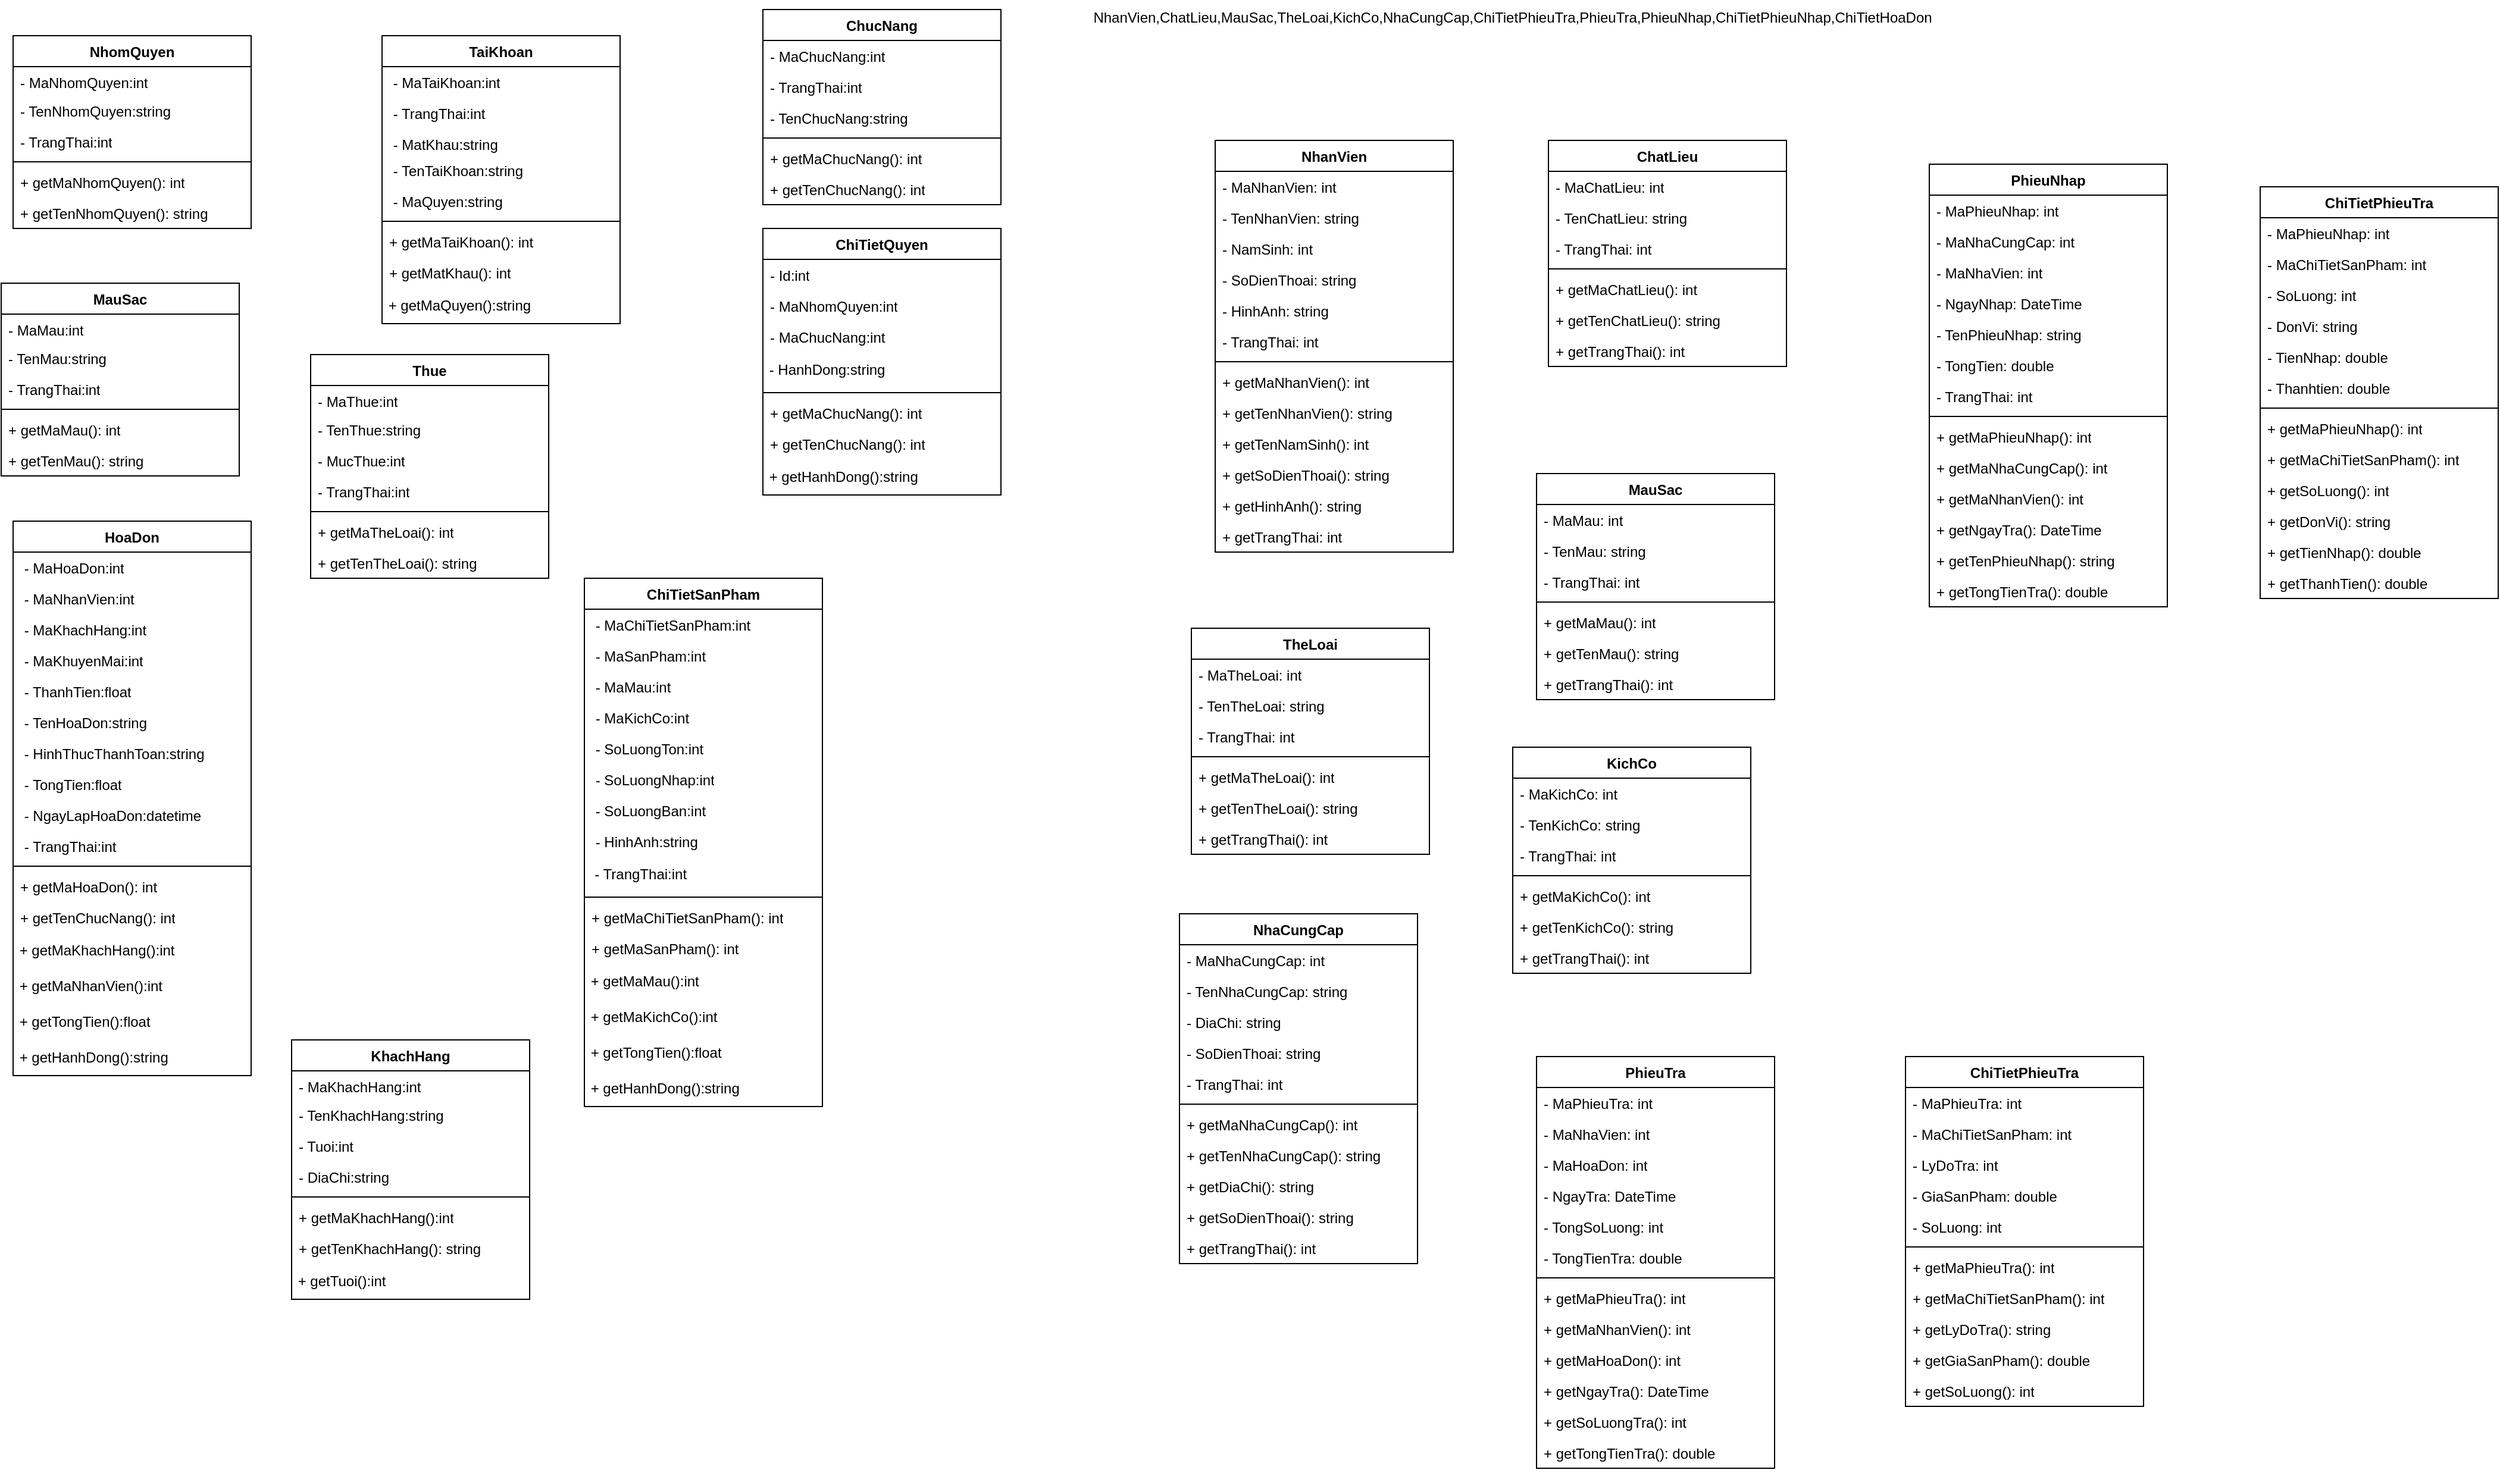 <mxfile version="22.0.6" type="github">
  <diagram id="C5RBs43oDa-KdzZeNtuy" name="Page-1">
    <mxGraphModel dx="1556" dy="698" grid="1" gridSize="10" guides="1" tooltips="1" connect="1" arrows="1" fold="1" page="1" pageScale="1" pageWidth="827" pageHeight="1169" math="0" shadow="0">
      <root>
        <mxCell id="WIyWlLk6GJQsqaUBKTNV-0" />
        <mxCell id="WIyWlLk6GJQsqaUBKTNV-1" parent="WIyWlLk6GJQsqaUBKTNV-0" />
        <mxCell id="dUna7MynS0ApCJgPzMxT-7" value="NhomQuyen" style="swimlane;fontStyle=1;align=center;verticalAlign=top;childLayout=stackLayout;horizontal=1;startSize=26;horizontalStack=0;resizeParent=1;resizeParentMax=0;resizeLast=0;collapsible=1;marginBottom=0;whiteSpace=wrap;html=1;" parent="WIyWlLk6GJQsqaUBKTNV-1" vertex="1">
          <mxGeometry x="80" y="42" width="200" height="162" as="geometry" />
        </mxCell>
        <mxCell id="dUna7MynS0ApCJgPzMxT-13" value="- MaNhomQuyen:int" style="text;strokeColor=none;fillColor=none;align=left;verticalAlign=top;spacingLeft=4;spacingRight=4;overflow=hidden;rotatable=0;points=[[0,0.5],[1,0.5]];portConstraint=eastwest;whiteSpace=wrap;html=1;" parent="dUna7MynS0ApCJgPzMxT-7" vertex="1">
          <mxGeometry y="26" width="200" height="24" as="geometry" />
        </mxCell>
        <mxCell id="dUna7MynS0ApCJgPzMxT-14" value="- TenNhomQuyen:string" style="text;strokeColor=none;fillColor=none;align=left;verticalAlign=top;spacingLeft=4;spacingRight=4;overflow=hidden;rotatable=0;points=[[0,0.5],[1,0.5]];portConstraint=eastwest;whiteSpace=wrap;html=1;" parent="dUna7MynS0ApCJgPzMxT-7" vertex="1">
          <mxGeometry y="50" width="200" height="26" as="geometry" />
        </mxCell>
        <mxCell id="dUna7MynS0ApCJgPzMxT-15" value="- TrangThai:int" style="text;strokeColor=none;fillColor=none;align=left;verticalAlign=top;spacingLeft=4;spacingRight=4;overflow=hidden;rotatable=0;points=[[0,0.5],[1,0.5]];portConstraint=eastwest;whiteSpace=wrap;html=1;" parent="dUna7MynS0ApCJgPzMxT-7" vertex="1">
          <mxGeometry y="76" width="200" height="26" as="geometry" />
        </mxCell>
        <mxCell id="dUna7MynS0ApCJgPzMxT-9" value="" style="line;strokeWidth=1;fillColor=none;align=left;verticalAlign=middle;spacingTop=-1;spacingLeft=3;spacingRight=3;rotatable=0;labelPosition=right;points=[];portConstraint=eastwest;strokeColor=inherit;" parent="dUna7MynS0ApCJgPzMxT-7" vertex="1">
          <mxGeometry y="102" width="200" height="8" as="geometry" />
        </mxCell>
        <mxCell id="dUna7MynS0ApCJgPzMxT-10" value="+ getMaNhomQuyen(): int" style="text;strokeColor=none;fillColor=none;align=left;verticalAlign=top;spacingLeft=4;spacingRight=4;overflow=hidden;rotatable=0;points=[[0,0.5],[1,0.5]];portConstraint=eastwest;whiteSpace=wrap;html=1;" parent="dUna7MynS0ApCJgPzMxT-7" vertex="1">
          <mxGeometry y="110" width="200" height="26" as="geometry" />
        </mxCell>
        <mxCell id="dUna7MynS0ApCJgPzMxT-16" value="+ getTenNhomQuyen(): string" style="text;strokeColor=none;fillColor=none;align=left;verticalAlign=top;spacingLeft=4;spacingRight=4;overflow=hidden;rotatable=0;points=[[0,0.5],[1,0.5]];portConstraint=eastwest;whiteSpace=wrap;html=1;" parent="dUna7MynS0ApCJgPzMxT-7" vertex="1">
          <mxGeometry y="136" width="200" height="26" as="geometry" />
        </mxCell>
        <mxCell id="dUna7MynS0ApCJgPzMxT-17" value="ChucNang" style="swimlane;fontStyle=1;align=center;verticalAlign=top;childLayout=stackLayout;horizontal=1;startSize=26;horizontalStack=0;resizeParent=1;resizeParentMax=0;resizeLast=0;collapsible=1;marginBottom=0;whiteSpace=wrap;html=1;" parent="WIyWlLk6GJQsqaUBKTNV-1" vertex="1">
          <mxGeometry x="710" y="20" width="200" height="164" as="geometry" />
        </mxCell>
        <mxCell id="dUna7MynS0ApCJgPzMxT-24" value="- MaChucNang:int" style="text;strokeColor=none;fillColor=none;align=left;verticalAlign=top;spacingLeft=4;spacingRight=4;overflow=hidden;rotatable=0;points=[[0,0.5],[1,0.5]];portConstraint=eastwest;whiteSpace=wrap;html=1;" parent="dUna7MynS0ApCJgPzMxT-17" vertex="1">
          <mxGeometry y="26" width="200" height="26" as="geometry" />
        </mxCell>
        <mxCell id="dUna7MynS0ApCJgPzMxT-26" value="- TrangThai:int" style="text;strokeColor=none;fillColor=none;align=left;verticalAlign=top;spacingLeft=4;spacingRight=4;overflow=hidden;rotatable=0;points=[[0,0.5],[1,0.5]];portConstraint=eastwest;whiteSpace=wrap;html=1;" parent="dUna7MynS0ApCJgPzMxT-17" vertex="1">
          <mxGeometry y="52" width="200" height="26" as="geometry" />
        </mxCell>
        <mxCell id="dUna7MynS0ApCJgPzMxT-25" value="- TenChucNang:string" style="text;strokeColor=none;fillColor=none;align=left;verticalAlign=top;spacingLeft=4;spacingRight=4;overflow=hidden;rotatable=0;points=[[0,0.5],[1,0.5]];portConstraint=eastwest;whiteSpace=wrap;html=1;" parent="dUna7MynS0ApCJgPzMxT-17" vertex="1">
          <mxGeometry y="78" width="200" height="26" as="geometry" />
        </mxCell>
        <mxCell id="dUna7MynS0ApCJgPzMxT-21" value="" style="line;strokeWidth=1;fillColor=none;align=left;verticalAlign=middle;spacingTop=-1;spacingLeft=3;spacingRight=3;rotatable=0;labelPosition=right;points=[];portConstraint=eastwest;strokeColor=inherit;" parent="dUna7MynS0ApCJgPzMxT-17" vertex="1">
          <mxGeometry y="104" width="200" height="8" as="geometry" />
        </mxCell>
        <mxCell id="dUna7MynS0ApCJgPzMxT-28" value="+ getMaChucNang(): int" style="text;strokeColor=none;fillColor=none;align=left;verticalAlign=top;spacingLeft=4;spacingRight=4;overflow=hidden;rotatable=0;points=[[0,0.5],[1,0.5]];portConstraint=eastwest;whiteSpace=wrap;html=1;" parent="dUna7MynS0ApCJgPzMxT-17" vertex="1">
          <mxGeometry y="112" width="200" height="26" as="geometry" />
        </mxCell>
        <mxCell id="dUna7MynS0ApCJgPzMxT-29" value="+ getTenChucNang(): int" style="text;strokeColor=none;fillColor=none;align=left;verticalAlign=top;spacingLeft=4;spacingRight=4;overflow=hidden;rotatable=0;points=[[0,0.5],[1,0.5]];portConstraint=eastwest;whiteSpace=wrap;html=1;" parent="dUna7MynS0ApCJgPzMxT-17" vertex="1">
          <mxGeometry y="138" width="200" height="26" as="geometry" />
        </mxCell>
        <mxCell id="dUna7MynS0ApCJgPzMxT-30" value="ChiTietQuyen" style="swimlane;fontStyle=1;align=center;verticalAlign=top;childLayout=stackLayout;horizontal=1;startSize=26;horizontalStack=0;resizeParent=1;resizeParentMax=0;resizeLast=0;collapsible=1;marginBottom=0;whiteSpace=wrap;html=1;" parent="WIyWlLk6GJQsqaUBKTNV-1" vertex="1">
          <mxGeometry x="710" y="204" width="200" height="224" as="geometry" />
        </mxCell>
        <mxCell id="dUna7MynS0ApCJgPzMxT-32" value="- Id:int" style="text;strokeColor=none;fillColor=none;align=left;verticalAlign=top;spacingLeft=4;spacingRight=4;overflow=hidden;rotatable=0;points=[[0,0.5],[1,0.5]];portConstraint=eastwest;whiteSpace=wrap;html=1;" parent="dUna7MynS0ApCJgPzMxT-30" vertex="1">
          <mxGeometry y="26" width="200" height="26" as="geometry" />
        </mxCell>
        <mxCell id="dUna7MynS0ApCJgPzMxT-31" value="- MaNhomQuyen:int" style="text;strokeColor=none;fillColor=none;align=left;verticalAlign=top;spacingLeft=4;spacingRight=4;overflow=hidden;rotatable=0;points=[[0,0.5],[1,0.5]];portConstraint=eastwest;whiteSpace=wrap;html=1;" parent="dUna7MynS0ApCJgPzMxT-30" vertex="1">
          <mxGeometry y="52" width="200" height="26" as="geometry" />
        </mxCell>
        <mxCell id="dUna7MynS0ApCJgPzMxT-33" value="- MaChucNang:int" style="text;strokeColor=none;fillColor=none;align=left;verticalAlign=top;spacingLeft=4;spacingRight=4;overflow=hidden;rotatable=0;points=[[0,0.5],[1,0.5]];portConstraint=eastwest;whiteSpace=wrap;html=1;" parent="dUna7MynS0ApCJgPzMxT-30" vertex="1">
          <mxGeometry y="78" width="200" height="26" as="geometry" />
        </mxCell>
        <mxCell id="dUna7MynS0ApCJgPzMxT-37" value="&amp;nbsp;- HanhDong:string" style="text;html=1;strokeColor=none;fillColor=none;align=left;verticalAlign=middle;whiteSpace=wrap;rounded=0;" parent="dUna7MynS0ApCJgPzMxT-30" vertex="1">
          <mxGeometry y="104" width="200" height="30" as="geometry" />
        </mxCell>
        <mxCell id="dUna7MynS0ApCJgPzMxT-34" value="" style="line;strokeWidth=1;fillColor=none;align=left;verticalAlign=middle;spacingTop=-1;spacingLeft=3;spacingRight=3;rotatable=0;labelPosition=right;points=[];portConstraint=eastwest;strokeColor=inherit;" parent="dUna7MynS0ApCJgPzMxT-30" vertex="1">
          <mxGeometry y="134" width="200" height="8" as="geometry" />
        </mxCell>
        <mxCell id="dUna7MynS0ApCJgPzMxT-35" value="+ getMaChucNang(): int" style="text;strokeColor=none;fillColor=none;align=left;verticalAlign=top;spacingLeft=4;spacingRight=4;overflow=hidden;rotatable=0;points=[[0,0.5],[1,0.5]];portConstraint=eastwest;whiteSpace=wrap;html=1;" parent="dUna7MynS0ApCJgPzMxT-30" vertex="1">
          <mxGeometry y="142" width="200" height="26" as="geometry" />
        </mxCell>
        <mxCell id="dUna7MynS0ApCJgPzMxT-36" value="+ getTenChucNang(): int" style="text;strokeColor=none;fillColor=none;align=left;verticalAlign=top;spacingLeft=4;spacingRight=4;overflow=hidden;rotatable=0;points=[[0,0.5],[1,0.5]];portConstraint=eastwest;whiteSpace=wrap;html=1;" parent="dUna7MynS0ApCJgPzMxT-30" vertex="1">
          <mxGeometry y="168" width="200" height="26" as="geometry" />
        </mxCell>
        <mxCell id="dUna7MynS0ApCJgPzMxT-38" value="&amp;nbsp;+ getHanhDong():string" style="text;html=1;strokeColor=none;fillColor=none;align=left;verticalAlign=middle;whiteSpace=wrap;rounded=0;" parent="dUna7MynS0ApCJgPzMxT-30" vertex="1">
          <mxGeometry y="194" width="200" height="30" as="geometry" />
        </mxCell>
        <mxCell id="dUna7MynS0ApCJgPzMxT-39" value="TaiKhoan" style="swimlane;fontStyle=1;align=center;verticalAlign=top;childLayout=stackLayout;horizontal=1;startSize=26;horizontalStack=0;resizeParent=1;resizeParentMax=0;resizeLast=0;collapsible=1;marginBottom=0;whiteSpace=wrap;html=1;" parent="WIyWlLk6GJQsqaUBKTNV-1" vertex="1">
          <mxGeometry x="390" y="42" width="200" height="242" as="geometry" />
        </mxCell>
        <mxCell id="dUna7MynS0ApCJgPzMxT-48" value="&amp;nbsp;- MaTaiKhoan:int" style="text;strokeColor=none;fillColor=none;align=left;verticalAlign=top;spacingLeft=4;spacingRight=4;overflow=hidden;rotatable=0;points=[[0,0.5],[1,0.5]];portConstraint=eastwest;whiteSpace=wrap;html=1;" parent="dUna7MynS0ApCJgPzMxT-39" vertex="1">
          <mxGeometry y="26" width="200" height="26" as="geometry" />
        </mxCell>
        <mxCell id="dUna7MynS0ApCJgPzMxT-52" value="&amp;nbsp;- TrangThai:int" style="text;strokeColor=none;fillColor=none;align=left;verticalAlign=top;spacingLeft=4;spacingRight=4;overflow=hidden;rotatable=0;points=[[0,0.5],[1,0.5]];portConstraint=eastwest;whiteSpace=wrap;html=1;" parent="dUna7MynS0ApCJgPzMxT-39" vertex="1">
          <mxGeometry y="52" width="200" height="26" as="geometry" />
        </mxCell>
        <mxCell id="dUna7MynS0ApCJgPzMxT-51" value="&amp;nbsp;- MatKhau:string" style="text;strokeColor=none;fillColor=none;align=left;verticalAlign=top;spacingLeft=4;spacingRight=4;overflow=hidden;rotatable=0;points=[[0,0.5],[1,0.5]];portConstraint=eastwest;whiteSpace=wrap;html=1;" parent="dUna7MynS0ApCJgPzMxT-39" vertex="1">
          <mxGeometry y="78" width="200" height="22" as="geometry" />
        </mxCell>
        <mxCell id="dUna7MynS0ApCJgPzMxT-50" value="&amp;nbsp;- TenTaiKhoan:string" style="text;strokeColor=none;fillColor=none;align=left;verticalAlign=top;spacingLeft=4;spacingRight=4;overflow=hidden;rotatable=0;points=[[0,0.5],[1,0.5]];portConstraint=eastwest;whiteSpace=wrap;html=1;" parent="dUna7MynS0ApCJgPzMxT-39" vertex="1">
          <mxGeometry y="100" width="200" height="26" as="geometry" />
        </mxCell>
        <mxCell id="dUna7MynS0ApCJgPzMxT-49" value="&amp;nbsp;- MaQuyen:string" style="text;strokeColor=none;fillColor=none;align=left;verticalAlign=top;spacingLeft=4;spacingRight=4;overflow=hidden;rotatable=0;points=[[0,0.5],[1,0.5]];portConstraint=eastwest;whiteSpace=wrap;html=1;" parent="dUna7MynS0ApCJgPzMxT-39" vertex="1">
          <mxGeometry y="126" width="200" height="26" as="geometry" />
        </mxCell>
        <mxCell id="dUna7MynS0ApCJgPzMxT-44" value="" style="line;strokeWidth=1;fillColor=none;align=left;verticalAlign=middle;spacingTop=-1;spacingLeft=3;spacingRight=3;rotatable=0;labelPosition=right;points=[];portConstraint=eastwest;strokeColor=inherit;" parent="dUna7MynS0ApCJgPzMxT-39" vertex="1">
          <mxGeometry y="152" width="200" height="8" as="geometry" />
        </mxCell>
        <mxCell id="dUna7MynS0ApCJgPzMxT-45" value="+ getMaTaiKhoan(): int" style="text;strokeColor=none;fillColor=none;align=left;verticalAlign=top;spacingLeft=4;spacingRight=4;overflow=hidden;rotatable=0;points=[[0,0.5],[1,0.5]];portConstraint=eastwest;whiteSpace=wrap;html=1;" parent="dUna7MynS0ApCJgPzMxT-39" vertex="1">
          <mxGeometry y="160" width="200" height="26" as="geometry" />
        </mxCell>
        <mxCell id="dUna7MynS0ApCJgPzMxT-46" value="+ getMatKhau(): int" style="text;strokeColor=none;fillColor=none;align=left;verticalAlign=top;spacingLeft=4;spacingRight=4;overflow=hidden;rotatable=0;points=[[0,0.5],[1,0.5]];portConstraint=eastwest;whiteSpace=wrap;html=1;" parent="dUna7MynS0ApCJgPzMxT-39" vertex="1">
          <mxGeometry y="186" width="200" height="26" as="geometry" />
        </mxCell>
        <mxCell id="dUna7MynS0ApCJgPzMxT-47" value="&amp;nbsp;+ getMaQuyen():string" style="text;html=1;strokeColor=none;fillColor=none;align=left;verticalAlign=middle;whiteSpace=wrap;rounded=0;" parent="dUna7MynS0ApCJgPzMxT-39" vertex="1">
          <mxGeometry y="212" width="200" height="30" as="geometry" />
        </mxCell>
        <mxCell id="dUna7MynS0ApCJgPzMxT-53" value="MauSac" style="swimlane;fontStyle=1;align=center;verticalAlign=top;childLayout=stackLayout;horizontal=1;startSize=26;horizontalStack=0;resizeParent=1;resizeParentMax=0;resizeLast=0;collapsible=1;marginBottom=0;whiteSpace=wrap;html=1;" parent="WIyWlLk6GJQsqaUBKTNV-1" vertex="1">
          <mxGeometry x="70" y="250" width="200" height="162" as="geometry" />
        </mxCell>
        <mxCell id="dUna7MynS0ApCJgPzMxT-54" value="- MaMau:int" style="text;strokeColor=none;fillColor=none;align=left;verticalAlign=top;spacingLeft=4;spacingRight=4;overflow=hidden;rotatable=0;points=[[0,0.5],[1,0.5]];portConstraint=eastwest;whiteSpace=wrap;html=1;" parent="dUna7MynS0ApCJgPzMxT-53" vertex="1">
          <mxGeometry y="26" width="200" height="24" as="geometry" />
        </mxCell>
        <mxCell id="dUna7MynS0ApCJgPzMxT-55" value="- TenMau:string" style="text;strokeColor=none;fillColor=none;align=left;verticalAlign=top;spacingLeft=4;spacingRight=4;overflow=hidden;rotatable=0;points=[[0,0.5],[1,0.5]];portConstraint=eastwest;whiteSpace=wrap;html=1;" parent="dUna7MynS0ApCJgPzMxT-53" vertex="1">
          <mxGeometry y="50" width="200" height="26" as="geometry" />
        </mxCell>
        <mxCell id="dUna7MynS0ApCJgPzMxT-56" value="- TrangThai:int" style="text;strokeColor=none;fillColor=none;align=left;verticalAlign=top;spacingLeft=4;spacingRight=4;overflow=hidden;rotatable=0;points=[[0,0.5],[1,0.5]];portConstraint=eastwest;whiteSpace=wrap;html=1;" parent="dUna7MynS0ApCJgPzMxT-53" vertex="1">
          <mxGeometry y="76" width="200" height="26" as="geometry" />
        </mxCell>
        <mxCell id="dUna7MynS0ApCJgPzMxT-57" value="" style="line;strokeWidth=1;fillColor=none;align=left;verticalAlign=middle;spacingTop=-1;spacingLeft=3;spacingRight=3;rotatable=0;labelPosition=right;points=[];portConstraint=eastwest;strokeColor=inherit;" parent="dUna7MynS0ApCJgPzMxT-53" vertex="1">
          <mxGeometry y="102" width="200" height="8" as="geometry" />
        </mxCell>
        <mxCell id="dUna7MynS0ApCJgPzMxT-58" value="+ getMaMau(): int" style="text;strokeColor=none;fillColor=none;align=left;verticalAlign=top;spacingLeft=4;spacingRight=4;overflow=hidden;rotatable=0;points=[[0,0.5],[1,0.5]];portConstraint=eastwest;whiteSpace=wrap;html=1;" parent="dUna7MynS0ApCJgPzMxT-53" vertex="1">
          <mxGeometry y="110" width="200" height="26" as="geometry" />
        </mxCell>
        <mxCell id="dUna7MynS0ApCJgPzMxT-59" value="+ getTenMau(): string" style="text;strokeColor=none;fillColor=none;align=left;verticalAlign=top;spacingLeft=4;spacingRight=4;overflow=hidden;rotatable=0;points=[[0,0.5],[1,0.5]];portConstraint=eastwest;whiteSpace=wrap;html=1;" parent="dUna7MynS0ApCJgPzMxT-53" vertex="1">
          <mxGeometry y="136" width="200" height="26" as="geometry" />
        </mxCell>
        <mxCell id="PV-3W_OGLrZaKeW2FptZ-0" value="NhanVien" style="swimlane;fontStyle=1;align=center;verticalAlign=top;childLayout=stackLayout;horizontal=1;startSize=26;horizontalStack=0;resizeParent=1;resizeParentMax=0;resizeLast=0;collapsible=1;marginBottom=0;whiteSpace=wrap;html=1;" vertex="1" parent="WIyWlLk6GJQsqaUBKTNV-1">
          <mxGeometry x="1090" y="130" width="200" height="346" as="geometry" />
        </mxCell>
        <mxCell id="PV-3W_OGLrZaKeW2FptZ-1" value="- MaNhanVien: int" style="text;strokeColor=none;fillColor=none;align=left;verticalAlign=top;spacingLeft=4;spacingRight=4;overflow=hidden;rotatable=0;points=[[0,0.5],[1,0.5]];portConstraint=eastwest;whiteSpace=wrap;html=1;" vertex="1" parent="PV-3W_OGLrZaKeW2FptZ-0">
          <mxGeometry y="26" width="200" height="26" as="geometry" />
        </mxCell>
        <mxCell id="PV-3W_OGLrZaKeW2FptZ-2" value="- TenNhanVien: string" style="text;strokeColor=none;fillColor=none;align=left;verticalAlign=top;spacingLeft=4;spacingRight=4;overflow=hidden;rotatable=0;points=[[0,0.5],[1,0.5]];portConstraint=eastwest;whiteSpace=wrap;html=1;" vertex="1" parent="PV-3W_OGLrZaKeW2FptZ-0">
          <mxGeometry y="52" width="200" height="26" as="geometry" />
        </mxCell>
        <mxCell id="PV-3W_OGLrZaKeW2FptZ-3" value="- NamSinh: int" style="text;strokeColor=none;fillColor=none;align=left;verticalAlign=top;spacingLeft=4;spacingRight=4;overflow=hidden;rotatable=0;points=[[0,0.5],[1,0.5]];portConstraint=eastwest;whiteSpace=wrap;html=1;" vertex="1" parent="PV-3W_OGLrZaKeW2FptZ-0">
          <mxGeometry y="78" width="200" height="26" as="geometry" />
        </mxCell>
        <mxCell id="PV-3W_OGLrZaKeW2FptZ-4" value="- SoDienThoai: string" style="text;strokeColor=none;fillColor=none;align=left;verticalAlign=top;spacingLeft=4;spacingRight=4;overflow=hidden;rotatable=0;points=[[0,0.5],[1,0.5]];portConstraint=eastwest;whiteSpace=wrap;html=1;" vertex="1" parent="PV-3W_OGLrZaKeW2FptZ-0">
          <mxGeometry y="104" width="200" height="26" as="geometry" />
        </mxCell>
        <mxCell id="PV-3W_OGLrZaKeW2FptZ-5" value="- HinhAnh: string" style="text;strokeColor=none;fillColor=none;align=left;verticalAlign=top;spacingLeft=4;spacingRight=4;overflow=hidden;rotatable=0;points=[[0,0.5],[1,0.5]];portConstraint=eastwest;whiteSpace=wrap;html=1;" vertex="1" parent="PV-3W_OGLrZaKeW2FptZ-0">
          <mxGeometry y="130" width="200" height="26" as="geometry" />
        </mxCell>
        <mxCell id="PV-3W_OGLrZaKeW2FptZ-6" value="- TrangThai: int" style="text;strokeColor=none;fillColor=none;align=left;verticalAlign=top;spacingLeft=4;spacingRight=4;overflow=hidden;rotatable=0;points=[[0,0.5],[1,0.5]];portConstraint=eastwest;whiteSpace=wrap;html=1;" vertex="1" parent="PV-3W_OGLrZaKeW2FptZ-0">
          <mxGeometry y="156" width="200" height="26" as="geometry" />
        </mxCell>
        <mxCell id="PV-3W_OGLrZaKeW2FptZ-7" value="" style="line;strokeWidth=1;fillColor=none;align=left;verticalAlign=middle;spacingTop=-1;spacingLeft=3;spacingRight=3;rotatable=0;labelPosition=right;points=[];portConstraint=eastwest;strokeColor=inherit;" vertex="1" parent="PV-3W_OGLrZaKeW2FptZ-0">
          <mxGeometry y="182" width="200" height="8" as="geometry" />
        </mxCell>
        <mxCell id="PV-3W_OGLrZaKeW2FptZ-8" value="+ getMaNhanVien(): int" style="text;strokeColor=none;fillColor=none;align=left;verticalAlign=top;spacingLeft=4;spacingRight=4;overflow=hidden;rotatable=0;points=[[0,0.5],[1,0.5]];portConstraint=eastwest;whiteSpace=wrap;html=1;" vertex="1" parent="PV-3W_OGLrZaKeW2FptZ-0">
          <mxGeometry y="190" width="200" height="26" as="geometry" />
        </mxCell>
        <mxCell id="PV-3W_OGLrZaKeW2FptZ-9" value="+ getTenNhanVien(): string" style="text;strokeColor=none;fillColor=none;align=left;verticalAlign=top;spacingLeft=4;spacingRight=4;overflow=hidden;rotatable=0;points=[[0,0.5],[1,0.5]];portConstraint=eastwest;whiteSpace=wrap;html=1;" vertex="1" parent="PV-3W_OGLrZaKeW2FptZ-0">
          <mxGeometry y="216" width="200" height="26" as="geometry" />
        </mxCell>
        <mxCell id="PV-3W_OGLrZaKeW2FptZ-21" value="+ getTenNamSinh(): int" style="text;strokeColor=none;fillColor=none;align=left;verticalAlign=top;spacingLeft=4;spacingRight=4;overflow=hidden;rotatable=0;points=[[0,0.5],[1,0.5]];portConstraint=eastwest;whiteSpace=wrap;html=1;" vertex="1" parent="PV-3W_OGLrZaKeW2FptZ-0">
          <mxGeometry y="242" width="200" height="26" as="geometry" />
        </mxCell>
        <mxCell id="PV-3W_OGLrZaKeW2FptZ-22" value="+ getSoDienThoai(): string" style="text;strokeColor=none;fillColor=none;align=left;verticalAlign=top;spacingLeft=4;spacingRight=4;overflow=hidden;rotatable=0;points=[[0,0.5],[1,0.5]];portConstraint=eastwest;whiteSpace=wrap;html=1;" vertex="1" parent="PV-3W_OGLrZaKeW2FptZ-0">
          <mxGeometry y="268" width="200" height="26" as="geometry" />
        </mxCell>
        <mxCell id="PV-3W_OGLrZaKeW2FptZ-23" value="+ getHinhAnh(): string" style="text;strokeColor=none;fillColor=none;align=left;verticalAlign=top;spacingLeft=4;spacingRight=4;overflow=hidden;rotatable=0;points=[[0,0.5],[1,0.5]];portConstraint=eastwest;whiteSpace=wrap;html=1;" vertex="1" parent="PV-3W_OGLrZaKeW2FptZ-0">
          <mxGeometry y="294" width="200" height="26" as="geometry" />
        </mxCell>
        <mxCell id="PV-3W_OGLrZaKeW2FptZ-24" value="+ getTrangThai: int" style="text;strokeColor=none;fillColor=none;align=left;verticalAlign=top;spacingLeft=4;spacingRight=4;overflow=hidden;rotatable=0;points=[[0,0.5],[1,0.5]];portConstraint=eastwest;whiteSpace=wrap;html=1;" vertex="1" parent="PV-3W_OGLrZaKeW2FptZ-0">
          <mxGeometry y="320" width="200" height="26" as="geometry" />
        </mxCell>
        <mxCell id="FODMHfPhcKclSRsiEKHg-0" value="Thue" style="swimlane;fontStyle=1;align=center;verticalAlign=top;childLayout=stackLayout;horizontal=1;startSize=26;horizontalStack=0;resizeParent=1;resizeParentMax=0;resizeLast=0;collapsible=1;marginBottom=0;whiteSpace=wrap;html=1;" vertex="1" parent="WIyWlLk6GJQsqaUBKTNV-1">
          <mxGeometry x="330" y="310" width="200" height="188" as="geometry" />
        </mxCell>
        <mxCell id="FODMHfPhcKclSRsiEKHg-1" value="- MaThue:int" style="text;strokeColor=none;fillColor=none;align=left;verticalAlign=top;spacingLeft=4;spacingRight=4;overflow=hidden;rotatable=0;points=[[0,0.5],[1,0.5]];portConstraint=eastwest;whiteSpace=wrap;html=1;" vertex="1" parent="FODMHfPhcKclSRsiEKHg-0">
          <mxGeometry y="26" width="200" height="24" as="geometry" />
        </mxCell>
        <mxCell id="FODMHfPhcKclSRsiEKHg-2" value="- TenThue:string" style="text;strokeColor=none;fillColor=none;align=left;verticalAlign=top;spacingLeft=4;spacingRight=4;overflow=hidden;rotatable=0;points=[[0,0.5],[1,0.5]];portConstraint=eastwest;whiteSpace=wrap;html=1;" vertex="1" parent="FODMHfPhcKclSRsiEKHg-0">
          <mxGeometry y="50" width="200" height="26" as="geometry" />
        </mxCell>
        <mxCell id="FODMHfPhcKclSRsiEKHg-3" value="- MucThue:int" style="text;strokeColor=none;fillColor=none;align=left;verticalAlign=top;spacingLeft=4;spacingRight=4;overflow=hidden;rotatable=0;points=[[0,0.5],[1,0.5]];portConstraint=eastwest;whiteSpace=wrap;html=1;" vertex="1" parent="FODMHfPhcKclSRsiEKHg-0">
          <mxGeometry y="76" width="200" height="26" as="geometry" />
        </mxCell>
        <mxCell id="FODMHfPhcKclSRsiEKHg-7" value="- TrangThai:int" style="text;strokeColor=none;fillColor=none;align=left;verticalAlign=top;spacingLeft=4;spacingRight=4;overflow=hidden;rotatable=0;points=[[0,0.5],[1,0.5]];portConstraint=eastwest;whiteSpace=wrap;html=1;" vertex="1" parent="FODMHfPhcKclSRsiEKHg-0">
          <mxGeometry y="102" width="200" height="26" as="geometry" />
        </mxCell>
        <mxCell id="FODMHfPhcKclSRsiEKHg-4" value="" style="line;strokeWidth=1;fillColor=none;align=left;verticalAlign=middle;spacingTop=-1;spacingLeft=3;spacingRight=3;rotatable=0;labelPosition=right;points=[];portConstraint=eastwest;strokeColor=inherit;" vertex="1" parent="FODMHfPhcKclSRsiEKHg-0">
          <mxGeometry y="128" width="200" height="8" as="geometry" />
        </mxCell>
        <mxCell id="FODMHfPhcKclSRsiEKHg-5" value="+ getMaTheLoai(): int" style="text;strokeColor=none;fillColor=none;align=left;verticalAlign=top;spacingLeft=4;spacingRight=4;overflow=hidden;rotatable=0;points=[[0,0.5],[1,0.5]];portConstraint=eastwest;whiteSpace=wrap;html=1;" vertex="1" parent="FODMHfPhcKclSRsiEKHg-0">
          <mxGeometry y="136" width="200" height="26" as="geometry" />
        </mxCell>
        <mxCell id="FODMHfPhcKclSRsiEKHg-6" value="+ getTenTheLoai(): string" style="text;strokeColor=none;fillColor=none;align=left;verticalAlign=top;spacingLeft=4;spacingRight=4;overflow=hidden;rotatable=0;points=[[0,0.5],[1,0.5]];portConstraint=eastwest;whiteSpace=wrap;html=1;" vertex="1" parent="FODMHfPhcKclSRsiEKHg-0">
          <mxGeometry y="162" width="200" height="26" as="geometry" />
        </mxCell>
        <mxCell id="ODGyFOqD7UvajYFiayM7-0" value="HoaDon" style="swimlane;fontStyle=1;align=center;verticalAlign=top;childLayout=stackLayout;horizontal=1;startSize=26;horizontalStack=0;resizeParent=1;resizeParentMax=0;resizeLast=0;collapsible=1;marginBottom=0;whiteSpace=wrap;html=1;" vertex="1" parent="WIyWlLk6GJQsqaUBKTNV-1">
          <mxGeometry x="80" y="450" width="200" height="466" as="geometry" />
        </mxCell>
        <mxCell id="ODGyFOqD7UvajYFiayM7-9" value="&amp;nbsp;- MaHoaDon:int" style="text;strokeColor=none;fillColor=none;align=left;verticalAlign=top;spacingLeft=4;spacingRight=4;overflow=hidden;rotatable=0;points=[[0,0.5],[1,0.5]];portConstraint=eastwest;whiteSpace=wrap;html=1;" vertex="1" parent="ODGyFOqD7UvajYFiayM7-0">
          <mxGeometry y="26" width="200" height="26" as="geometry" />
        </mxCell>
        <mxCell id="ODGyFOqD7UvajYFiayM7-11" value="&amp;nbsp;- MaNhanVien:int" style="text;strokeColor=none;fillColor=none;align=left;verticalAlign=top;spacingLeft=4;spacingRight=4;overflow=hidden;rotatable=0;points=[[0,0.5],[1,0.5]];portConstraint=eastwest;whiteSpace=wrap;html=1;" vertex="1" parent="ODGyFOqD7UvajYFiayM7-0">
          <mxGeometry y="52" width="200" height="26" as="geometry" />
        </mxCell>
        <mxCell id="ODGyFOqD7UvajYFiayM7-10" value="&amp;nbsp;- MaKhachHang:int" style="text;strokeColor=none;fillColor=none;align=left;verticalAlign=top;spacingLeft=4;spacingRight=4;overflow=hidden;rotatable=0;points=[[0,0.5],[1,0.5]];portConstraint=eastwest;whiteSpace=wrap;html=1;" vertex="1" parent="ODGyFOqD7UvajYFiayM7-0">
          <mxGeometry y="78" width="200" height="26" as="geometry" />
        </mxCell>
        <mxCell id="ODGyFOqD7UvajYFiayM7-15" value="&amp;nbsp;- MaKhuyenMai:int" style="text;strokeColor=none;fillColor=none;align=left;verticalAlign=top;spacingLeft=4;spacingRight=4;overflow=hidden;rotatable=0;points=[[0,0.5],[1,0.5]];portConstraint=eastwest;whiteSpace=wrap;html=1;" vertex="1" parent="ODGyFOqD7UvajYFiayM7-0">
          <mxGeometry y="104" width="200" height="26" as="geometry" />
        </mxCell>
        <mxCell id="ODGyFOqD7UvajYFiayM7-17" value="&amp;nbsp;- ThanhTien:float" style="text;strokeColor=none;fillColor=none;align=left;verticalAlign=top;spacingLeft=4;spacingRight=4;overflow=hidden;rotatable=0;points=[[0,0.5],[1,0.5]];portConstraint=eastwest;whiteSpace=wrap;html=1;" vertex="1" parent="ODGyFOqD7UvajYFiayM7-0">
          <mxGeometry y="130" width="200" height="26" as="geometry" />
        </mxCell>
        <mxCell id="ODGyFOqD7UvajYFiayM7-12" value="&amp;nbsp;- TenHoaDon:string" style="text;strokeColor=none;fillColor=none;align=left;verticalAlign=top;spacingLeft=4;spacingRight=4;overflow=hidden;rotatable=0;points=[[0,0.5],[1,0.5]];portConstraint=eastwest;whiteSpace=wrap;html=1;" vertex="1" parent="ODGyFOqD7UvajYFiayM7-0">
          <mxGeometry y="156" width="200" height="26" as="geometry" />
        </mxCell>
        <mxCell id="ODGyFOqD7UvajYFiayM7-16" value="&amp;nbsp;- HinhThucThanhToan:string" style="text;strokeColor=none;fillColor=none;align=left;verticalAlign=top;spacingLeft=4;spacingRight=4;overflow=hidden;rotatable=0;points=[[0,0.5],[1,0.5]];portConstraint=eastwest;whiteSpace=wrap;html=1;" vertex="1" parent="ODGyFOqD7UvajYFiayM7-0">
          <mxGeometry y="182" width="200" height="26" as="geometry" />
        </mxCell>
        <mxCell id="ODGyFOqD7UvajYFiayM7-14" value="&amp;nbsp;- TongTien:float" style="text;strokeColor=none;fillColor=none;align=left;verticalAlign=top;spacingLeft=4;spacingRight=4;overflow=hidden;rotatable=0;points=[[0,0.5],[1,0.5]];portConstraint=eastwest;whiteSpace=wrap;html=1;" vertex="1" parent="ODGyFOqD7UvajYFiayM7-0">
          <mxGeometry y="208" width="200" height="26" as="geometry" />
        </mxCell>
        <mxCell id="ODGyFOqD7UvajYFiayM7-13" value="&amp;nbsp;- NgayLapHoaDon:datetime" style="text;strokeColor=none;fillColor=none;align=left;verticalAlign=top;spacingLeft=4;spacingRight=4;overflow=hidden;rotatable=0;points=[[0,0.5],[1,0.5]];portConstraint=eastwest;whiteSpace=wrap;html=1;" vertex="1" parent="ODGyFOqD7UvajYFiayM7-0">
          <mxGeometry y="234" width="200" height="26" as="geometry" />
        </mxCell>
        <mxCell id="ODGyFOqD7UvajYFiayM7-18" value="&amp;nbsp;- TrangThai:int" style="text;strokeColor=none;fillColor=none;align=left;verticalAlign=top;spacingLeft=4;spacingRight=4;overflow=hidden;rotatable=0;points=[[0,0.5],[1,0.5]];portConstraint=eastwest;whiteSpace=wrap;html=1;" vertex="1" parent="ODGyFOqD7UvajYFiayM7-0">
          <mxGeometry y="260" width="200" height="26" as="geometry" />
        </mxCell>
        <mxCell id="ODGyFOqD7UvajYFiayM7-5" value="" style="line;strokeWidth=1;fillColor=none;align=left;verticalAlign=middle;spacingTop=-1;spacingLeft=3;spacingRight=3;rotatable=0;labelPosition=right;points=[];portConstraint=eastwest;strokeColor=inherit;" vertex="1" parent="ODGyFOqD7UvajYFiayM7-0">
          <mxGeometry y="286" width="200" height="8" as="geometry" />
        </mxCell>
        <mxCell id="ODGyFOqD7UvajYFiayM7-6" value="+ getMaHoaDon(): int" style="text;strokeColor=none;fillColor=none;align=left;verticalAlign=top;spacingLeft=4;spacingRight=4;overflow=hidden;rotatable=0;points=[[0,0.5],[1,0.5]];portConstraint=eastwest;whiteSpace=wrap;html=1;" vertex="1" parent="ODGyFOqD7UvajYFiayM7-0">
          <mxGeometry y="294" width="200" height="26" as="geometry" />
        </mxCell>
        <mxCell id="ODGyFOqD7UvajYFiayM7-7" value="+ getTenChucNang(): int" style="text;strokeColor=none;fillColor=none;align=left;verticalAlign=top;spacingLeft=4;spacingRight=4;overflow=hidden;rotatable=0;points=[[0,0.5],[1,0.5]];portConstraint=eastwest;whiteSpace=wrap;html=1;" vertex="1" parent="ODGyFOqD7UvajYFiayM7-0">
          <mxGeometry y="320" width="200" height="26" as="geometry" />
        </mxCell>
        <mxCell id="ODGyFOqD7UvajYFiayM7-19" value="&amp;nbsp;+ getMaKhachHang():int" style="text;html=1;strokeColor=none;fillColor=none;align=left;verticalAlign=middle;whiteSpace=wrap;rounded=0;" vertex="1" parent="ODGyFOqD7UvajYFiayM7-0">
          <mxGeometry y="346" width="200" height="30" as="geometry" />
        </mxCell>
        <mxCell id="ODGyFOqD7UvajYFiayM7-20" value="&amp;nbsp;+ getMaNhanVien():int" style="text;html=1;strokeColor=none;fillColor=none;align=left;verticalAlign=middle;whiteSpace=wrap;rounded=0;" vertex="1" parent="ODGyFOqD7UvajYFiayM7-0">
          <mxGeometry y="376" width="200" height="30" as="geometry" />
        </mxCell>
        <mxCell id="ODGyFOqD7UvajYFiayM7-21" value="&amp;nbsp;+ getTongTien():float" style="text;html=1;strokeColor=none;fillColor=none;align=left;verticalAlign=middle;whiteSpace=wrap;rounded=0;" vertex="1" parent="ODGyFOqD7UvajYFiayM7-0">
          <mxGeometry y="406" width="200" height="30" as="geometry" />
        </mxCell>
        <mxCell id="ODGyFOqD7UvajYFiayM7-8" value="&amp;nbsp;+ getHanhDong():string" style="text;html=1;strokeColor=none;fillColor=none;align=left;verticalAlign=middle;whiteSpace=wrap;rounded=0;" vertex="1" parent="ODGyFOqD7UvajYFiayM7-0">
          <mxGeometry y="436" width="200" height="30" as="geometry" />
        </mxCell>
        <mxCell id="PV-3W_OGLrZaKeW2FptZ-10" value="NhanVien,ChatLieu,MauSac,TheLoai,KichCo,NhaCungCap,ChiTietPhieuTra,PhieuTra,PhieuNhap,ChiTietPhieuNhap,ChiTietHoaDon" style="text;html=1;strokeColor=none;fillColor=none;align=center;verticalAlign=middle;whiteSpace=wrap;rounded=0;" vertex="1" parent="WIyWlLk6GJQsqaUBKTNV-1">
          <mxGeometry x="1310" y="12" width="60" height="30" as="geometry" />
        </mxCell>
        <mxCell id="PV-3W_OGLrZaKeW2FptZ-11" value="ChatLieu" style="swimlane;fontStyle=1;align=center;verticalAlign=top;childLayout=stackLayout;horizontal=1;startSize=26;horizontalStack=0;resizeParent=1;resizeParentMax=0;resizeLast=0;collapsible=1;marginBottom=0;whiteSpace=wrap;html=1;" vertex="1" parent="WIyWlLk6GJQsqaUBKTNV-1">
          <mxGeometry x="1370" y="130" width="200" height="190" as="geometry" />
        </mxCell>
        <mxCell id="PV-3W_OGLrZaKeW2FptZ-12" value="- MaChatLieu: int" style="text;strokeColor=none;fillColor=none;align=left;verticalAlign=top;spacingLeft=4;spacingRight=4;overflow=hidden;rotatable=0;points=[[0,0.5],[1,0.5]];portConstraint=eastwest;whiteSpace=wrap;html=1;" vertex="1" parent="PV-3W_OGLrZaKeW2FptZ-11">
          <mxGeometry y="26" width="200" height="26" as="geometry" />
        </mxCell>
        <mxCell id="PV-3W_OGLrZaKeW2FptZ-13" value="- TenChatLieu: string" style="text;strokeColor=none;fillColor=none;align=left;verticalAlign=top;spacingLeft=4;spacingRight=4;overflow=hidden;rotatable=0;points=[[0,0.5],[1,0.5]];portConstraint=eastwest;whiteSpace=wrap;html=1;" vertex="1" parent="PV-3W_OGLrZaKeW2FptZ-11">
          <mxGeometry y="52" width="200" height="26" as="geometry" />
        </mxCell>
        <mxCell id="PV-3W_OGLrZaKeW2FptZ-14" value="- TrangThai: int" style="text;strokeColor=none;fillColor=none;align=left;verticalAlign=top;spacingLeft=4;spacingRight=4;overflow=hidden;rotatable=0;points=[[0,0.5],[1,0.5]];portConstraint=eastwest;whiteSpace=wrap;html=1;" vertex="1" parent="PV-3W_OGLrZaKeW2FptZ-11">
          <mxGeometry y="78" width="200" height="26" as="geometry" />
        </mxCell>
        <mxCell id="PV-3W_OGLrZaKeW2FptZ-18" value="" style="line;strokeWidth=1;fillColor=none;align=left;verticalAlign=middle;spacingTop=-1;spacingLeft=3;spacingRight=3;rotatable=0;labelPosition=right;points=[];portConstraint=eastwest;strokeColor=inherit;" vertex="1" parent="PV-3W_OGLrZaKeW2FptZ-11">
          <mxGeometry y="104" width="200" height="8" as="geometry" />
        </mxCell>
        <mxCell id="PV-3W_OGLrZaKeW2FptZ-19" value="+ getMaChatLieu(): int" style="text;strokeColor=none;fillColor=none;align=left;verticalAlign=top;spacingLeft=4;spacingRight=4;overflow=hidden;rotatable=0;points=[[0,0.5],[1,0.5]];portConstraint=eastwest;whiteSpace=wrap;html=1;" vertex="1" parent="PV-3W_OGLrZaKeW2FptZ-11">
          <mxGeometry y="112" width="200" height="26" as="geometry" />
        </mxCell>
        <mxCell id="PV-3W_OGLrZaKeW2FptZ-20" value="+ getTenChatLieu(): string" style="text;strokeColor=none;fillColor=none;align=left;verticalAlign=top;spacingLeft=4;spacingRight=4;overflow=hidden;rotatable=0;points=[[0,0.5],[1,0.5]];portConstraint=eastwest;whiteSpace=wrap;html=1;" vertex="1" parent="PV-3W_OGLrZaKeW2FptZ-11">
          <mxGeometry y="138" width="200" height="26" as="geometry" />
        </mxCell>
        <mxCell id="PV-3W_OGLrZaKeW2FptZ-25" value="+ getTrangThai(): int" style="text;strokeColor=none;fillColor=none;align=left;verticalAlign=top;spacingLeft=4;spacingRight=4;overflow=hidden;rotatable=0;points=[[0,0.5],[1,0.5]];portConstraint=eastwest;whiteSpace=wrap;html=1;" vertex="1" parent="PV-3W_OGLrZaKeW2FptZ-11">
          <mxGeometry y="164" width="200" height="26" as="geometry" />
        </mxCell>
        <mxCell id="PV-3W_OGLrZaKeW2FptZ-26" value="MauSac" style="swimlane;fontStyle=1;align=center;verticalAlign=top;childLayout=stackLayout;horizontal=1;startSize=26;horizontalStack=0;resizeParent=1;resizeParentMax=0;resizeLast=0;collapsible=1;marginBottom=0;whiteSpace=wrap;html=1;" vertex="1" parent="WIyWlLk6GJQsqaUBKTNV-1">
          <mxGeometry x="1360" y="410" width="200" height="190" as="geometry" />
        </mxCell>
        <mxCell id="PV-3W_OGLrZaKeW2FptZ-27" value="- MaMau: int" style="text;strokeColor=none;fillColor=none;align=left;verticalAlign=top;spacingLeft=4;spacingRight=4;overflow=hidden;rotatable=0;points=[[0,0.5],[1,0.5]];portConstraint=eastwest;whiteSpace=wrap;html=1;" vertex="1" parent="PV-3W_OGLrZaKeW2FptZ-26">
          <mxGeometry y="26" width="200" height="26" as="geometry" />
        </mxCell>
        <mxCell id="PV-3W_OGLrZaKeW2FptZ-28" value="- TenMau: string" style="text;strokeColor=none;fillColor=none;align=left;verticalAlign=top;spacingLeft=4;spacingRight=4;overflow=hidden;rotatable=0;points=[[0,0.5],[1,0.5]];portConstraint=eastwest;whiteSpace=wrap;html=1;" vertex="1" parent="PV-3W_OGLrZaKeW2FptZ-26">
          <mxGeometry y="52" width="200" height="26" as="geometry" />
        </mxCell>
        <mxCell id="PV-3W_OGLrZaKeW2FptZ-29" value="- TrangThai: int" style="text;strokeColor=none;fillColor=none;align=left;verticalAlign=top;spacingLeft=4;spacingRight=4;overflow=hidden;rotatable=0;points=[[0,0.5],[1,0.5]];portConstraint=eastwest;whiteSpace=wrap;html=1;" vertex="1" parent="PV-3W_OGLrZaKeW2FptZ-26">
          <mxGeometry y="78" width="200" height="26" as="geometry" />
        </mxCell>
        <mxCell id="PV-3W_OGLrZaKeW2FptZ-30" value="" style="line;strokeWidth=1;fillColor=none;align=left;verticalAlign=middle;spacingTop=-1;spacingLeft=3;spacingRight=3;rotatable=0;labelPosition=right;points=[];portConstraint=eastwest;strokeColor=inherit;" vertex="1" parent="PV-3W_OGLrZaKeW2FptZ-26">
          <mxGeometry y="104" width="200" height="8" as="geometry" />
        </mxCell>
        <mxCell id="PV-3W_OGLrZaKeW2FptZ-31" value="+ getMaMau(): int" style="text;strokeColor=none;fillColor=none;align=left;verticalAlign=top;spacingLeft=4;spacingRight=4;overflow=hidden;rotatable=0;points=[[0,0.5],[1,0.5]];portConstraint=eastwest;whiteSpace=wrap;html=1;" vertex="1" parent="PV-3W_OGLrZaKeW2FptZ-26">
          <mxGeometry y="112" width="200" height="26" as="geometry" />
        </mxCell>
        <mxCell id="PV-3W_OGLrZaKeW2FptZ-32" value="+ getTenMau(): string" style="text;strokeColor=none;fillColor=none;align=left;verticalAlign=top;spacingLeft=4;spacingRight=4;overflow=hidden;rotatable=0;points=[[0,0.5],[1,0.5]];portConstraint=eastwest;whiteSpace=wrap;html=1;" vertex="1" parent="PV-3W_OGLrZaKeW2FptZ-26">
          <mxGeometry y="138" width="200" height="26" as="geometry" />
        </mxCell>
        <mxCell id="PV-3W_OGLrZaKeW2FptZ-33" value="+ getTrangThai(): int" style="text;strokeColor=none;fillColor=none;align=left;verticalAlign=top;spacingLeft=4;spacingRight=4;overflow=hidden;rotatable=0;points=[[0,0.5],[1,0.5]];portConstraint=eastwest;whiteSpace=wrap;html=1;" vertex="1" parent="PV-3W_OGLrZaKeW2FptZ-26">
          <mxGeometry y="164" width="200" height="26" as="geometry" />
        </mxCell>
        <mxCell id="PV-3W_OGLrZaKeW2FptZ-34" value="TheLoai" style="swimlane;fontStyle=1;align=center;verticalAlign=top;childLayout=stackLayout;horizontal=1;startSize=26;horizontalStack=0;resizeParent=1;resizeParentMax=0;resizeLast=0;collapsible=1;marginBottom=0;whiteSpace=wrap;html=1;" vertex="1" parent="WIyWlLk6GJQsqaUBKTNV-1">
          <mxGeometry x="1070" y="540" width="200" height="190" as="geometry" />
        </mxCell>
        <mxCell id="PV-3W_OGLrZaKeW2FptZ-35" value="- MaTheLoai: int" style="text;strokeColor=none;fillColor=none;align=left;verticalAlign=top;spacingLeft=4;spacingRight=4;overflow=hidden;rotatable=0;points=[[0,0.5],[1,0.5]];portConstraint=eastwest;whiteSpace=wrap;html=1;" vertex="1" parent="PV-3W_OGLrZaKeW2FptZ-34">
          <mxGeometry y="26" width="200" height="26" as="geometry" />
        </mxCell>
        <mxCell id="PV-3W_OGLrZaKeW2FptZ-36" value="- TenTheLoai: string" style="text;strokeColor=none;fillColor=none;align=left;verticalAlign=top;spacingLeft=4;spacingRight=4;overflow=hidden;rotatable=0;points=[[0,0.5],[1,0.5]];portConstraint=eastwest;whiteSpace=wrap;html=1;" vertex="1" parent="PV-3W_OGLrZaKeW2FptZ-34">
          <mxGeometry y="52" width="200" height="26" as="geometry" />
        </mxCell>
        <mxCell id="PV-3W_OGLrZaKeW2FptZ-37" value="- TrangThai: int" style="text;strokeColor=none;fillColor=none;align=left;verticalAlign=top;spacingLeft=4;spacingRight=4;overflow=hidden;rotatable=0;points=[[0,0.5],[1,0.5]];portConstraint=eastwest;whiteSpace=wrap;html=1;" vertex="1" parent="PV-3W_OGLrZaKeW2FptZ-34">
          <mxGeometry y="78" width="200" height="26" as="geometry" />
        </mxCell>
        <mxCell id="PV-3W_OGLrZaKeW2FptZ-38" value="" style="line;strokeWidth=1;fillColor=none;align=left;verticalAlign=middle;spacingTop=-1;spacingLeft=3;spacingRight=3;rotatable=0;labelPosition=right;points=[];portConstraint=eastwest;strokeColor=inherit;" vertex="1" parent="PV-3W_OGLrZaKeW2FptZ-34">
          <mxGeometry y="104" width="200" height="8" as="geometry" />
        </mxCell>
        <mxCell id="PV-3W_OGLrZaKeW2FptZ-39" value="+ getMaTheLoai(): int" style="text;strokeColor=none;fillColor=none;align=left;verticalAlign=top;spacingLeft=4;spacingRight=4;overflow=hidden;rotatable=0;points=[[0,0.5],[1,0.5]];portConstraint=eastwest;whiteSpace=wrap;html=1;" vertex="1" parent="PV-3W_OGLrZaKeW2FptZ-34">
          <mxGeometry y="112" width="200" height="26" as="geometry" />
        </mxCell>
        <mxCell id="PV-3W_OGLrZaKeW2FptZ-40" value="+ getTenTheLoai(): string" style="text;strokeColor=none;fillColor=none;align=left;verticalAlign=top;spacingLeft=4;spacingRight=4;overflow=hidden;rotatable=0;points=[[0,0.5],[1,0.5]];portConstraint=eastwest;whiteSpace=wrap;html=1;" vertex="1" parent="PV-3W_OGLrZaKeW2FptZ-34">
          <mxGeometry y="138" width="200" height="26" as="geometry" />
        </mxCell>
        <mxCell id="PV-3W_OGLrZaKeW2FptZ-41" value="+ getTrangThai(): int" style="text;strokeColor=none;fillColor=none;align=left;verticalAlign=top;spacingLeft=4;spacingRight=4;overflow=hidden;rotatable=0;points=[[0,0.5],[1,0.5]];portConstraint=eastwest;whiteSpace=wrap;html=1;" vertex="1" parent="PV-3W_OGLrZaKeW2FptZ-34">
          <mxGeometry y="164" width="200" height="26" as="geometry" />
        </mxCell>
        <mxCell id="PV-3W_OGLrZaKeW2FptZ-42" value="KichCo" style="swimlane;fontStyle=1;align=center;verticalAlign=top;childLayout=stackLayout;horizontal=1;startSize=26;horizontalStack=0;resizeParent=1;resizeParentMax=0;resizeLast=0;collapsible=1;marginBottom=0;whiteSpace=wrap;html=1;" vertex="1" parent="WIyWlLk6GJQsqaUBKTNV-1">
          <mxGeometry x="1340" y="640" width="200" height="190" as="geometry" />
        </mxCell>
        <mxCell id="PV-3W_OGLrZaKeW2FptZ-43" value="- MaKichCo: int" style="text;strokeColor=none;fillColor=none;align=left;verticalAlign=top;spacingLeft=4;spacingRight=4;overflow=hidden;rotatable=0;points=[[0,0.5],[1,0.5]];portConstraint=eastwest;whiteSpace=wrap;html=1;" vertex="1" parent="PV-3W_OGLrZaKeW2FptZ-42">
          <mxGeometry y="26" width="200" height="26" as="geometry" />
        </mxCell>
        <mxCell id="PV-3W_OGLrZaKeW2FptZ-44" value="- TenKichCo: string" style="text;strokeColor=none;fillColor=none;align=left;verticalAlign=top;spacingLeft=4;spacingRight=4;overflow=hidden;rotatable=0;points=[[0,0.5],[1,0.5]];portConstraint=eastwest;whiteSpace=wrap;html=1;" vertex="1" parent="PV-3W_OGLrZaKeW2FptZ-42">
          <mxGeometry y="52" width="200" height="26" as="geometry" />
        </mxCell>
        <mxCell id="PV-3W_OGLrZaKeW2FptZ-45" value="- TrangThai: int" style="text;strokeColor=none;fillColor=none;align=left;verticalAlign=top;spacingLeft=4;spacingRight=4;overflow=hidden;rotatable=0;points=[[0,0.5],[1,0.5]];portConstraint=eastwest;whiteSpace=wrap;html=1;" vertex="1" parent="PV-3W_OGLrZaKeW2FptZ-42">
          <mxGeometry y="78" width="200" height="26" as="geometry" />
        </mxCell>
        <mxCell id="PV-3W_OGLrZaKeW2FptZ-46" value="" style="line;strokeWidth=1;fillColor=none;align=left;verticalAlign=middle;spacingTop=-1;spacingLeft=3;spacingRight=3;rotatable=0;labelPosition=right;points=[];portConstraint=eastwest;strokeColor=inherit;" vertex="1" parent="PV-3W_OGLrZaKeW2FptZ-42">
          <mxGeometry y="104" width="200" height="8" as="geometry" />
        </mxCell>
        <mxCell id="PV-3W_OGLrZaKeW2FptZ-47" value="+ getMaKichCo(): int" style="text;strokeColor=none;fillColor=none;align=left;verticalAlign=top;spacingLeft=4;spacingRight=4;overflow=hidden;rotatable=0;points=[[0,0.5],[1,0.5]];portConstraint=eastwest;whiteSpace=wrap;html=1;" vertex="1" parent="PV-3W_OGLrZaKeW2FptZ-42">
          <mxGeometry y="112" width="200" height="26" as="geometry" />
        </mxCell>
        <mxCell id="PV-3W_OGLrZaKeW2FptZ-48" value="+ getTenKichCo(): string" style="text;strokeColor=none;fillColor=none;align=left;verticalAlign=top;spacingLeft=4;spacingRight=4;overflow=hidden;rotatable=0;points=[[0,0.5],[1,0.5]];portConstraint=eastwest;whiteSpace=wrap;html=1;" vertex="1" parent="PV-3W_OGLrZaKeW2FptZ-42">
          <mxGeometry y="138" width="200" height="26" as="geometry" />
        </mxCell>
        <mxCell id="PV-3W_OGLrZaKeW2FptZ-49" value="+ getTrangThai(): int" style="text;strokeColor=none;fillColor=none;align=left;verticalAlign=top;spacingLeft=4;spacingRight=4;overflow=hidden;rotatable=0;points=[[0,0.5],[1,0.5]];portConstraint=eastwest;whiteSpace=wrap;html=1;" vertex="1" parent="PV-3W_OGLrZaKeW2FptZ-42">
          <mxGeometry y="164" width="200" height="26" as="geometry" />
        </mxCell>
        <mxCell id="ODGyFOqD7UvajYFiayM7-22" value="ChiTietSanPham" style="swimlane;fontStyle=1;align=center;verticalAlign=top;childLayout=stackLayout;horizontal=1;startSize=26;horizontalStack=0;resizeParent=1;resizeParentMax=0;resizeLast=0;collapsible=1;marginBottom=0;whiteSpace=wrap;html=1;" vertex="1" parent="WIyWlLk6GJQsqaUBKTNV-1">
          <mxGeometry x="560" y="498" width="200" height="444" as="geometry" />
        </mxCell>
        <mxCell id="ODGyFOqD7UvajYFiayM7-40" value="&amp;nbsp;- MaChiTietSanPham:int" style="text;strokeColor=none;fillColor=none;align=left;verticalAlign=top;spacingLeft=4;spacingRight=4;overflow=hidden;rotatable=0;points=[[0,0.5],[1,0.5]];portConstraint=eastwest;whiteSpace=wrap;html=1;" vertex="1" parent="ODGyFOqD7UvajYFiayM7-22">
          <mxGeometry y="26" width="200" height="26" as="geometry" />
        </mxCell>
        <mxCell id="ODGyFOqD7UvajYFiayM7-41" value="&amp;nbsp;- MaSanPham:int" style="text;strokeColor=none;fillColor=none;align=left;verticalAlign=top;spacingLeft=4;spacingRight=4;overflow=hidden;rotatable=0;points=[[0,0.5],[1,0.5]];portConstraint=eastwest;whiteSpace=wrap;html=1;" vertex="1" parent="ODGyFOqD7UvajYFiayM7-22">
          <mxGeometry y="52" width="200" height="26" as="geometry" />
        </mxCell>
        <mxCell id="ODGyFOqD7UvajYFiayM7-42" value="&amp;nbsp;- MaMau:int" style="text;strokeColor=none;fillColor=none;align=left;verticalAlign=top;spacingLeft=4;spacingRight=4;overflow=hidden;rotatable=0;points=[[0,0.5],[1,0.5]];portConstraint=eastwest;whiteSpace=wrap;html=1;" vertex="1" parent="ODGyFOqD7UvajYFiayM7-22">
          <mxGeometry y="78" width="200" height="26" as="geometry" />
        </mxCell>
        <mxCell id="ODGyFOqD7UvajYFiayM7-43" value="&amp;nbsp;- MaKichCo:int" style="text;strokeColor=none;fillColor=none;align=left;verticalAlign=top;spacingLeft=4;spacingRight=4;overflow=hidden;rotatable=0;points=[[0,0.5],[1,0.5]];portConstraint=eastwest;whiteSpace=wrap;html=1;" vertex="1" parent="ODGyFOqD7UvajYFiayM7-22">
          <mxGeometry y="104" width="200" height="26" as="geometry" />
        </mxCell>
        <mxCell id="ODGyFOqD7UvajYFiayM7-47" value="&amp;nbsp;- SoLuongTon:int" style="text;strokeColor=none;fillColor=none;align=left;verticalAlign=top;spacingLeft=4;spacingRight=4;overflow=hidden;rotatable=0;points=[[0,0.5],[1,0.5]];portConstraint=eastwest;whiteSpace=wrap;html=1;" vertex="1" parent="ODGyFOqD7UvajYFiayM7-22">
          <mxGeometry y="130" width="200" height="26" as="geometry" />
        </mxCell>
        <mxCell id="ODGyFOqD7UvajYFiayM7-46" value="&amp;nbsp;- SoLuongNhap:int" style="text;strokeColor=none;fillColor=none;align=left;verticalAlign=top;spacingLeft=4;spacingRight=4;overflow=hidden;rotatable=0;points=[[0,0.5],[1,0.5]];portConstraint=eastwest;whiteSpace=wrap;html=1;" vertex="1" parent="ODGyFOqD7UvajYFiayM7-22">
          <mxGeometry y="156" width="200" height="26" as="geometry" />
        </mxCell>
        <mxCell id="ODGyFOqD7UvajYFiayM7-45" value="&amp;nbsp;- SoLuongBan:int" style="text;strokeColor=none;fillColor=none;align=left;verticalAlign=top;spacingLeft=4;spacingRight=4;overflow=hidden;rotatable=0;points=[[0,0.5],[1,0.5]];portConstraint=eastwest;whiteSpace=wrap;html=1;" vertex="1" parent="ODGyFOqD7UvajYFiayM7-22">
          <mxGeometry y="182" width="200" height="26" as="geometry" />
        </mxCell>
        <mxCell id="ODGyFOqD7UvajYFiayM7-44" value="&amp;nbsp;- HinhAnh:string" style="text;strokeColor=none;fillColor=none;align=left;verticalAlign=top;spacingLeft=4;spacingRight=4;overflow=hidden;rotatable=0;points=[[0,0.5],[1,0.5]];portConstraint=eastwest;whiteSpace=wrap;html=1;" vertex="1" parent="ODGyFOqD7UvajYFiayM7-22">
          <mxGeometry y="208" width="200" height="26" as="geometry" />
        </mxCell>
        <mxCell id="ODGyFOqD7UvajYFiayM7-48" value="&amp;nbsp; - TrangThai:int" style="text;html=1;strokeColor=none;fillColor=none;align=left;verticalAlign=middle;whiteSpace=wrap;rounded=0;" vertex="1" parent="ODGyFOqD7UvajYFiayM7-22">
          <mxGeometry y="234" width="200" height="30" as="geometry" />
        </mxCell>
        <mxCell id="ODGyFOqD7UvajYFiayM7-33" value="" style="line;strokeWidth=1;fillColor=none;align=left;verticalAlign=middle;spacingTop=-1;spacingLeft=3;spacingRight=3;rotatable=0;labelPosition=right;points=[];portConstraint=eastwest;strokeColor=inherit;" vertex="1" parent="ODGyFOqD7UvajYFiayM7-22">
          <mxGeometry y="264" width="200" height="8" as="geometry" />
        </mxCell>
        <mxCell id="ODGyFOqD7UvajYFiayM7-34" value="+ getMaChiTietSanPham(): int" style="text;strokeColor=none;fillColor=none;align=left;verticalAlign=top;spacingLeft=4;spacingRight=4;overflow=hidden;rotatable=0;points=[[0,0.5],[1,0.5]];portConstraint=eastwest;whiteSpace=wrap;html=1;" vertex="1" parent="ODGyFOqD7UvajYFiayM7-22">
          <mxGeometry y="272" width="200" height="26" as="geometry" />
        </mxCell>
        <mxCell id="ODGyFOqD7UvajYFiayM7-35" value="+ getMaSanPham(): int" style="text;strokeColor=none;fillColor=none;align=left;verticalAlign=top;spacingLeft=4;spacingRight=4;overflow=hidden;rotatable=0;points=[[0,0.5],[1,0.5]];portConstraint=eastwest;whiteSpace=wrap;html=1;" vertex="1" parent="ODGyFOqD7UvajYFiayM7-22">
          <mxGeometry y="298" width="200" height="26" as="geometry" />
        </mxCell>
        <mxCell id="ODGyFOqD7UvajYFiayM7-36" value="&amp;nbsp;+ getMaMau():int" style="text;html=1;strokeColor=none;fillColor=none;align=left;verticalAlign=middle;whiteSpace=wrap;rounded=0;" vertex="1" parent="ODGyFOqD7UvajYFiayM7-22">
          <mxGeometry y="324" width="200" height="30" as="geometry" />
        </mxCell>
        <mxCell id="ODGyFOqD7UvajYFiayM7-37" value="&amp;nbsp;+ getMaKichCo():int" style="text;html=1;strokeColor=none;fillColor=none;align=left;verticalAlign=middle;whiteSpace=wrap;rounded=0;" vertex="1" parent="ODGyFOqD7UvajYFiayM7-22">
          <mxGeometry y="354" width="200" height="30" as="geometry" />
        </mxCell>
        <mxCell id="ODGyFOqD7UvajYFiayM7-38" value="&amp;nbsp;+ getTongTien():float" style="text;html=1;strokeColor=none;fillColor=none;align=left;verticalAlign=middle;whiteSpace=wrap;rounded=0;" vertex="1" parent="ODGyFOqD7UvajYFiayM7-22">
          <mxGeometry y="384" width="200" height="30" as="geometry" />
        </mxCell>
        <mxCell id="ODGyFOqD7UvajYFiayM7-39" value="&amp;nbsp;+ getHanhDong():string" style="text;html=1;strokeColor=none;fillColor=none;align=left;verticalAlign=middle;whiteSpace=wrap;rounded=0;" vertex="1" parent="ODGyFOqD7UvajYFiayM7-22">
          <mxGeometry y="414" width="200" height="30" as="geometry" />
        </mxCell>
        <mxCell id="PV-3W_OGLrZaKeW2FptZ-50" value="NhaCungCap" style="swimlane;fontStyle=1;align=center;verticalAlign=top;childLayout=stackLayout;horizontal=1;startSize=26;horizontalStack=0;resizeParent=1;resizeParentMax=0;resizeLast=0;collapsible=1;marginBottom=0;whiteSpace=wrap;html=1;" vertex="1" parent="WIyWlLk6GJQsqaUBKTNV-1">
          <mxGeometry x="1060" y="780" width="200" height="294" as="geometry" />
        </mxCell>
        <mxCell id="PV-3W_OGLrZaKeW2FptZ-51" value="- MaNhaCungCap: int" style="text;strokeColor=none;fillColor=none;align=left;verticalAlign=top;spacingLeft=4;spacingRight=4;overflow=hidden;rotatable=0;points=[[0,0.5],[1,0.5]];portConstraint=eastwest;whiteSpace=wrap;html=1;" vertex="1" parent="PV-3W_OGLrZaKeW2FptZ-50">
          <mxGeometry y="26" width="200" height="26" as="geometry" />
        </mxCell>
        <mxCell id="PV-3W_OGLrZaKeW2FptZ-52" value="- TenNhaCungCap: string" style="text;strokeColor=none;fillColor=none;align=left;verticalAlign=top;spacingLeft=4;spacingRight=4;overflow=hidden;rotatable=0;points=[[0,0.5],[1,0.5]];portConstraint=eastwest;whiteSpace=wrap;html=1;" vertex="1" parent="PV-3W_OGLrZaKeW2FptZ-50">
          <mxGeometry y="52" width="200" height="26" as="geometry" />
        </mxCell>
        <mxCell id="PV-3W_OGLrZaKeW2FptZ-53" value="- DiaChi: string" style="text;strokeColor=none;fillColor=none;align=left;verticalAlign=top;spacingLeft=4;spacingRight=4;overflow=hidden;rotatable=0;points=[[0,0.5],[1,0.5]];portConstraint=eastwest;whiteSpace=wrap;html=1;" vertex="1" parent="PV-3W_OGLrZaKeW2FptZ-50">
          <mxGeometry y="78" width="200" height="26" as="geometry" />
        </mxCell>
        <mxCell id="PV-3W_OGLrZaKeW2FptZ-58" value="- SoDienThoai: string" style="text;strokeColor=none;fillColor=none;align=left;verticalAlign=top;spacingLeft=4;spacingRight=4;overflow=hidden;rotatable=0;points=[[0,0.5],[1,0.5]];portConstraint=eastwest;whiteSpace=wrap;html=1;" vertex="1" parent="PV-3W_OGLrZaKeW2FptZ-50">
          <mxGeometry y="104" width="200" height="26" as="geometry" />
        </mxCell>
        <mxCell id="PV-3W_OGLrZaKeW2FptZ-59" value="- TrangThai: int" style="text;strokeColor=none;fillColor=none;align=left;verticalAlign=top;spacingLeft=4;spacingRight=4;overflow=hidden;rotatable=0;points=[[0,0.5],[1,0.5]];portConstraint=eastwest;whiteSpace=wrap;html=1;" vertex="1" parent="PV-3W_OGLrZaKeW2FptZ-50">
          <mxGeometry y="130" width="200" height="26" as="geometry" />
        </mxCell>
        <mxCell id="PV-3W_OGLrZaKeW2FptZ-54" value="" style="line;strokeWidth=1;fillColor=none;align=left;verticalAlign=middle;spacingTop=-1;spacingLeft=3;spacingRight=3;rotatable=0;labelPosition=right;points=[];portConstraint=eastwest;strokeColor=inherit;" vertex="1" parent="PV-3W_OGLrZaKeW2FptZ-50">
          <mxGeometry y="156" width="200" height="8" as="geometry" />
        </mxCell>
        <mxCell id="PV-3W_OGLrZaKeW2FptZ-55" value="+ getMaNhaCungCap(): int" style="text;strokeColor=none;fillColor=none;align=left;verticalAlign=top;spacingLeft=4;spacingRight=4;overflow=hidden;rotatable=0;points=[[0,0.5],[1,0.5]];portConstraint=eastwest;whiteSpace=wrap;html=1;" vertex="1" parent="PV-3W_OGLrZaKeW2FptZ-50">
          <mxGeometry y="164" width="200" height="26" as="geometry" />
        </mxCell>
        <mxCell id="PV-3W_OGLrZaKeW2FptZ-56" value="+ getTenNhaCungCap(): string" style="text;strokeColor=none;fillColor=none;align=left;verticalAlign=top;spacingLeft=4;spacingRight=4;overflow=hidden;rotatable=0;points=[[0,0.5],[1,0.5]];portConstraint=eastwest;whiteSpace=wrap;html=1;" vertex="1" parent="PV-3W_OGLrZaKeW2FptZ-50">
          <mxGeometry y="190" width="200" height="26" as="geometry" />
        </mxCell>
        <mxCell id="PV-3W_OGLrZaKeW2FptZ-60" value="+ getDiaChi(): string" style="text;strokeColor=none;fillColor=none;align=left;verticalAlign=top;spacingLeft=4;spacingRight=4;overflow=hidden;rotatable=0;points=[[0,0.5],[1,0.5]];portConstraint=eastwest;whiteSpace=wrap;html=1;" vertex="1" parent="PV-3W_OGLrZaKeW2FptZ-50">
          <mxGeometry y="216" width="200" height="26" as="geometry" />
        </mxCell>
        <mxCell id="PV-3W_OGLrZaKeW2FptZ-61" value="+ getSoDienThoai(): string" style="text;strokeColor=none;fillColor=none;align=left;verticalAlign=top;spacingLeft=4;spacingRight=4;overflow=hidden;rotatable=0;points=[[0,0.5],[1,0.5]];portConstraint=eastwest;whiteSpace=wrap;html=1;" vertex="1" parent="PV-3W_OGLrZaKeW2FptZ-50">
          <mxGeometry y="242" width="200" height="26" as="geometry" />
        </mxCell>
        <mxCell id="PV-3W_OGLrZaKeW2FptZ-57" value="+ getTrangThai(): int" style="text;strokeColor=none;fillColor=none;align=left;verticalAlign=top;spacingLeft=4;spacingRight=4;overflow=hidden;rotatable=0;points=[[0,0.5],[1,0.5]];portConstraint=eastwest;whiteSpace=wrap;html=1;" vertex="1" parent="PV-3W_OGLrZaKeW2FptZ-50">
          <mxGeometry y="268" width="200" height="26" as="geometry" />
        </mxCell>
        <mxCell id="PV-3W_OGLrZaKeW2FptZ-62" value="PhieuTra" style="swimlane;fontStyle=1;align=center;verticalAlign=top;childLayout=stackLayout;horizontal=1;startSize=26;horizontalStack=0;resizeParent=1;resizeParentMax=0;resizeLast=0;collapsible=1;marginBottom=0;whiteSpace=wrap;html=1;" vertex="1" parent="WIyWlLk6GJQsqaUBKTNV-1">
          <mxGeometry x="1360" y="900" width="200" height="346" as="geometry" />
        </mxCell>
        <mxCell id="PV-3W_OGLrZaKeW2FptZ-63" value="- MaPhieuTra: int" style="text;strokeColor=none;fillColor=none;align=left;verticalAlign=top;spacingLeft=4;spacingRight=4;overflow=hidden;rotatable=0;points=[[0,0.5],[1,0.5]];portConstraint=eastwest;whiteSpace=wrap;html=1;" vertex="1" parent="PV-3W_OGLrZaKeW2FptZ-62">
          <mxGeometry y="26" width="200" height="26" as="geometry" />
        </mxCell>
        <mxCell id="PV-3W_OGLrZaKeW2FptZ-64" value="- MaNhaVien: int" style="text;strokeColor=none;fillColor=none;align=left;verticalAlign=top;spacingLeft=4;spacingRight=4;overflow=hidden;rotatable=0;points=[[0,0.5],[1,0.5]];portConstraint=eastwest;whiteSpace=wrap;html=1;" vertex="1" parent="PV-3W_OGLrZaKeW2FptZ-62">
          <mxGeometry y="52" width="200" height="26" as="geometry" />
        </mxCell>
        <mxCell id="PV-3W_OGLrZaKeW2FptZ-65" value="- MaHoaDon: int" style="text;strokeColor=none;fillColor=none;align=left;verticalAlign=top;spacingLeft=4;spacingRight=4;overflow=hidden;rotatable=0;points=[[0,0.5],[1,0.5]];portConstraint=eastwest;whiteSpace=wrap;html=1;" vertex="1" parent="PV-3W_OGLrZaKeW2FptZ-62">
          <mxGeometry y="78" width="200" height="26" as="geometry" />
        </mxCell>
        <mxCell id="PV-3W_OGLrZaKeW2FptZ-70" value="- NgayTra: DateTime" style="text;strokeColor=none;fillColor=none;align=left;verticalAlign=top;spacingLeft=4;spacingRight=4;overflow=hidden;rotatable=0;points=[[0,0.5],[1,0.5]];portConstraint=eastwest;whiteSpace=wrap;html=1;" vertex="1" parent="PV-3W_OGLrZaKeW2FptZ-62">
          <mxGeometry y="104" width="200" height="26" as="geometry" />
        </mxCell>
        <mxCell id="PV-3W_OGLrZaKeW2FptZ-71" value="- TongSoLuong: int" style="text;strokeColor=none;fillColor=none;align=left;verticalAlign=top;spacingLeft=4;spacingRight=4;overflow=hidden;rotatable=0;points=[[0,0.5],[1,0.5]];portConstraint=eastwest;whiteSpace=wrap;html=1;" vertex="1" parent="PV-3W_OGLrZaKeW2FptZ-62">
          <mxGeometry y="130" width="200" height="26" as="geometry" />
        </mxCell>
        <mxCell id="PV-3W_OGLrZaKeW2FptZ-72" value="- TongTienTra: double" style="text;strokeColor=none;fillColor=none;align=left;verticalAlign=top;spacingLeft=4;spacingRight=4;overflow=hidden;rotatable=0;points=[[0,0.5],[1,0.5]];portConstraint=eastwest;whiteSpace=wrap;html=1;" vertex="1" parent="PV-3W_OGLrZaKeW2FptZ-62">
          <mxGeometry y="156" width="200" height="26" as="geometry" />
        </mxCell>
        <mxCell id="PV-3W_OGLrZaKeW2FptZ-66" value="" style="line;strokeWidth=1;fillColor=none;align=left;verticalAlign=middle;spacingTop=-1;spacingLeft=3;spacingRight=3;rotatable=0;labelPosition=right;points=[];portConstraint=eastwest;strokeColor=inherit;" vertex="1" parent="PV-3W_OGLrZaKeW2FptZ-62">
          <mxGeometry y="182" width="200" height="8" as="geometry" />
        </mxCell>
        <mxCell id="PV-3W_OGLrZaKeW2FptZ-67" value="+ getMaPhieuTra(): int" style="text;strokeColor=none;fillColor=none;align=left;verticalAlign=top;spacingLeft=4;spacingRight=4;overflow=hidden;rotatable=0;points=[[0,0.5],[1,0.5]];portConstraint=eastwest;whiteSpace=wrap;html=1;" vertex="1" parent="PV-3W_OGLrZaKeW2FptZ-62">
          <mxGeometry y="190" width="200" height="26" as="geometry" />
        </mxCell>
        <mxCell id="PV-3W_OGLrZaKeW2FptZ-73" value="+ getMaNhanVien(): int" style="text;strokeColor=none;fillColor=none;align=left;verticalAlign=top;spacingLeft=4;spacingRight=4;overflow=hidden;rotatable=0;points=[[0,0.5],[1,0.5]];portConstraint=eastwest;whiteSpace=wrap;html=1;" vertex="1" parent="PV-3W_OGLrZaKeW2FptZ-62">
          <mxGeometry y="216" width="200" height="26" as="geometry" />
        </mxCell>
        <mxCell id="PV-3W_OGLrZaKeW2FptZ-74" value="+ getMaHoaDon(): int" style="text;strokeColor=none;fillColor=none;align=left;verticalAlign=top;spacingLeft=4;spacingRight=4;overflow=hidden;rotatable=0;points=[[0,0.5],[1,0.5]];portConstraint=eastwest;whiteSpace=wrap;html=1;" vertex="1" parent="PV-3W_OGLrZaKeW2FptZ-62">
          <mxGeometry y="242" width="200" height="26" as="geometry" />
        </mxCell>
        <mxCell id="PV-3W_OGLrZaKeW2FptZ-68" value="+ getNgayTra(): DateTime" style="text;strokeColor=none;fillColor=none;align=left;verticalAlign=top;spacingLeft=4;spacingRight=4;overflow=hidden;rotatable=0;points=[[0,0.5],[1,0.5]];portConstraint=eastwest;whiteSpace=wrap;html=1;" vertex="1" parent="PV-3W_OGLrZaKeW2FptZ-62">
          <mxGeometry y="268" width="200" height="26" as="geometry" />
        </mxCell>
        <mxCell id="PV-3W_OGLrZaKeW2FptZ-69" value="+ getSoLuongTra(): int" style="text;strokeColor=none;fillColor=none;align=left;verticalAlign=top;spacingLeft=4;spacingRight=4;overflow=hidden;rotatable=0;points=[[0,0.5],[1,0.5]];portConstraint=eastwest;whiteSpace=wrap;html=1;" vertex="1" parent="PV-3W_OGLrZaKeW2FptZ-62">
          <mxGeometry y="294" width="200" height="26" as="geometry" />
        </mxCell>
        <mxCell id="PV-3W_OGLrZaKeW2FptZ-75" value="+ getTongTienTra(): double" style="text;strokeColor=none;fillColor=none;align=left;verticalAlign=top;spacingLeft=4;spacingRight=4;overflow=hidden;rotatable=0;points=[[0,0.5],[1,0.5]];portConstraint=eastwest;whiteSpace=wrap;html=1;" vertex="1" parent="PV-3W_OGLrZaKeW2FptZ-62">
          <mxGeometry y="320" width="200" height="26" as="geometry" />
        </mxCell>
        <mxCell id="PV-3W_OGLrZaKeW2FptZ-76" value="ChiTietPhieuTra" style="swimlane;fontStyle=1;align=center;verticalAlign=top;childLayout=stackLayout;horizontal=1;startSize=26;horizontalStack=0;resizeParent=1;resizeParentMax=0;resizeLast=0;collapsible=1;marginBottom=0;whiteSpace=wrap;html=1;" vertex="1" parent="WIyWlLk6GJQsqaUBKTNV-1">
          <mxGeometry x="1670" y="900" width="200" height="294" as="geometry" />
        </mxCell>
        <mxCell id="PV-3W_OGLrZaKeW2FptZ-77" value="- MaPhieuTra: int" style="text;strokeColor=none;fillColor=none;align=left;verticalAlign=top;spacingLeft=4;spacingRight=4;overflow=hidden;rotatable=0;points=[[0,0.5],[1,0.5]];portConstraint=eastwest;whiteSpace=wrap;html=1;" vertex="1" parent="PV-3W_OGLrZaKeW2FptZ-76">
          <mxGeometry y="26" width="200" height="26" as="geometry" />
        </mxCell>
        <mxCell id="PV-3W_OGLrZaKeW2FptZ-78" value="- MaChiTietSanPham: int" style="text;strokeColor=none;fillColor=none;align=left;verticalAlign=top;spacingLeft=4;spacingRight=4;overflow=hidden;rotatable=0;points=[[0,0.5],[1,0.5]];portConstraint=eastwest;whiteSpace=wrap;html=1;" vertex="1" parent="PV-3W_OGLrZaKeW2FptZ-76">
          <mxGeometry y="52" width="200" height="26" as="geometry" />
        </mxCell>
        <mxCell id="PV-3W_OGLrZaKeW2FptZ-79" value="- LyDoTra: int" style="text;strokeColor=none;fillColor=none;align=left;verticalAlign=top;spacingLeft=4;spacingRight=4;overflow=hidden;rotatable=0;points=[[0,0.5],[1,0.5]];portConstraint=eastwest;whiteSpace=wrap;html=1;" vertex="1" parent="PV-3W_OGLrZaKeW2FptZ-76">
          <mxGeometry y="78" width="200" height="26" as="geometry" />
        </mxCell>
        <mxCell id="PV-3W_OGLrZaKeW2FptZ-84" value="- GiaSanPham: double" style="text;strokeColor=none;fillColor=none;align=left;verticalAlign=top;spacingLeft=4;spacingRight=4;overflow=hidden;rotatable=0;points=[[0,0.5],[1,0.5]];portConstraint=eastwest;whiteSpace=wrap;html=1;" vertex="1" parent="PV-3W_OGLrZaKeW2FptZ-76">
          <mxGeometry y="104" width="200" height="26" as="geometry" />
        </mxCell>
        <mxCell id="PV-3W_OGLrZaKeW2FptZ-85" value="- SoLuong: int" style="text;strokeColor=none;fillColor=none;align=left;verticalAlign=top;spacingLeft=4;spacingRight=4;overflow=hidden;rotatable=0;points=[[0,0.5],[1,0.5]];portConstraint=eastwest;whiteSpace=wrap;html=1;" vertex="1" parent="PV-3W_OGLrZaKeW2FptZ-76">
          <mxGeometry y="130" width="200" height="26" as="geometry" />
        </mxCell>
        <mxCell id="PV-3W_OGLrZaKeW2FptZ-80" value="" style="line;strokeWidth=1;fillColor=none;align=left;verticalAlign=middle;spacingTop=-1;spacingLeft=3;spacingRight=3;rotatable=0;labelPosition=right;points=[];portConstraint=eastwest;strokeColor=inherit;" vertex="1" parent="PV-3W_OGLrZaKeW2FptZ-76">
          <mxGeometry y="156" width="200" height="8" as="geometry" />
        </mxCell>
        <mxCell id="PV-3W_OGLrZaKeW2FptZ-81" value="+ getMaPhieuTra(): int" style="text;strokeColor=none;fillColor=none;align=left;verticalAlign=top;spacingLeft=4;spacingRight=4;overflow=hidden;rotatable=0;points=[[0,0.5],[1,0.5]];portConstraint=eastwest;whiteSpace=wrap;html=1;" vertex="1" parent="PV-3W_OGLrZaKeW2FptZ-76">
          <mxGeometry y="164" width="200" height="26" as="geometry" />
        </mxCell>
        <mxCell id="PV-3W_OGLrZaKeW2FptZ-82" value="+ getMaChiTietSanPham(): int" style="text;strokeColor=none;fillColor=none;align=left;verticalAlign=top;spacingLeft=4;spacingRight=4;overflow=hidden;rotatable=0;points=[[0,0.5],[1,0.5]];portConstraint=eastwest;whiteSpace=wrap;html=1;" vertex="1" parent="PV-3W_OGLrZaKeW2FptZ-76">
          <mxGeometry y="190" width="200" height="26" as="geometry" />
        </mxCell>
        <mxCell id="PV-3W_OGLrZaKeW2FptZ-83" value="+ getLyDoTra(): string" style="text;strokeColor=none;fillColor=none;align=left;verticalAlign=top;spacingLeft=4;spacingRight=4;overflow=hidden;rotatable=0;points=[[0,0.5],[1,0.5]];portConstraint=eastwest;whiteSpace=wrap;html=1;" vertex="1" parent="PV-3W_OGLrZaKeW2FptZ-76">
          <mxGeometry y="216" width="200" height="26" as="geometry" />
        </mxCell>
        <mxCell id="PV-3W_OGLrZaKeW2FptZ-86" value="+ getGiaSanPham(): double" style="text;strokeColor=none;fillColor=none;align=left;verticalAlign=top;spacingLeft=4;spacingRight=4;overflow=hidden;rotatable=0;points=[[0,0.5],[1,0.5]];portConstraint=eastwest;whiteSpace=wrap;html=1;" vertex="1" parent="PV-3W_OGLrZaKeW2FptZ-76">
          <mxGeometry y="242" width="200" height="26" as="geometry" />
        </mxCell>
        <mxCell id="PV-3W_OGLrZaKeW2FptZ-87" value="+ getSoLuong(): int" style="text;strokeColor=none;fillColor=none;align=left;verticalAlign=top;spacingLeft=4;spacingRight=4;overflow=hidden;rotatable=0;points=[[0,0.5],[1,0.5]];portConstraint=eastwest;whiteSpace=wrap;html=1;" vertex="1" parent="PV-3W_OGLrZaKeW2FptZ-76">
          <mxGeometry y="268" width="200" height="26" as="geometry" />
        </mxCell>
        <mxCell id="PV-3W_OGLrZaKeW2FptZ-88" value="PhieuNhap" style="swimlane;fontStyle=1;align=center;verticalAlign=top;childLayout=stackLayout;horizontal=1;startSize=26;horizontalStack=0;resizeParent=1;resizeParentMax=0;resizeLast=0;collapsible=1;marginBottom=0;whiteSpace=wrap;html=1;" vertex="1" parent="WIyWlLk6GJQsqaUBKTNV-1">
          <mxGeometry x="1690" y="150" width="200" height="372" as="geometry" />
        </mxCell>
        <mxCell id="PV-3W_OGLrZaKeW2FptZ-89" value="- MaPhieuNhap: int" style="text;strokeColor=none;fillColor=none;align=left;verticalAlign=top;spacingLeft=4;spacingRight=4;overflow=hidden;rotatable=0;points=[[0,0.5],[1,0.5]];portConstraint=eastwest;whiteSpace=wrap;html=1;" vertex="1" parent="PV-3W_OGLrZaKeW2FptZ-88">
          <mxGeometry y="26" width="200" height="26" as="geometry" />
        </mxCell>
        <mxCell id="PV-3W_OGLrZaKeW2FptZ-102" value="- MaNhaCungCap: int" style="text;strokeColor=none;fillColor=none;align=left;verticalAlign=top;spacingLeft=4;spacingRight=4;overflow=hidden;rotatable=0;points=[[0,0.5],[1,0.5]];portConstraint=eastwest;whiteSpace=wrap;html=1;" vertex="1" parent="PV-3W_OGLrZaKeW2FptZ-88">
          <mxGeometry y="52" width="200" height="26" as="geometry" />
        </mxCell>
        <mxCell id="PV-3W_OGLrZaKeW2FptZ-90" value="- MaNhaVien: int" style="text;strokeColor=none;fillColor=none;align=left;verticalAlign=top;spacingLeft=4;spacingRight=4;overflow=hidden;rotatable=0;points=[[0,0.5],[1,0.5]];portConstraint=eastwest;whiteSpace=wrap;html=1;" vertex="1" parent="PV-3W_OGLrZaKeW2FptZ-88">
          <mxGeometry y="78" width="200" height="26" as="geometry" />
        </mxCell>
        <mxCell id="PV-3W_OGLrZaKeW2FptZ-92" value="- NgayNhap: DateTime" style="text;strokeColor=none;fillColor=none;align=left;verticalAlign=top;spacingLeft=4;spacingRight=4;overflow=hidden;rotatable=0;points=[[0,0.5],[1,0.5]];portConstraint=eastwest;whiteSpace=wrap;html=1;" vertex="1" parent="PV-3W_OGLrZaKeW2FptZ-88">
          <mxGeometry y="104" width="200" height="26" as="geometry" />
        </mxCell>
        <mxCell id="PV-3W_OGLrZaKeW2FptZ-93" value="- TenPhieuNhap: string" style="text;strokeColor=none;fillColor=none;align=left;verticalAlign=top;spacingLeft=4;spacingRight=4;overflow=hidden;rotatable=0;points=[[0,0.5],[1,0.5]];portConstraint=eastwest;whiteSpace=wrap;html=1;" vertex="1" parent="PV-3W_OGLrZaKeW2FptZ-88">
          <mxGeometry y="130" width="200" height="26" as="geometry" />
        </mxCell>
        <mxCell id="PV-3W_OGLrZaKeW2FptZ-94" value="- TongTien: double" style="text;strokeColor=none;fillColor=none;align=left;verticalAlign=top;spacingLeft=4;spacingRight=4;overflow=hidden;rotatable=0;points=[[0,0.5],[1,0.5]];portConstraint=eastwest;whiteSpace=wrap;html=1;" vertex="1" parent="PV-3W_OGLrZaKeW2FptZ-88">
          <mxGeometry y="156" width="200" height="26" as="geometry" />
        </mxCell>
        <mxCell id="PV-3W_OGLrZaKeW2FptZ-103" value="- TrangThai: int" style="text;strokeColor=none;fillColor=none;align=left;verticalAlign=top;spacingLeft=4;spacingRight=4;overflow=hidden;rotatable=0;points=[[0,0.5],[1,0.5]];portConstraint=eastwest;whiteSpace=wrap;html=1;" vertex="1" parent="PV-3W_OGLrZaKeW2FptZ-88">
          <mxGeometry y="182" width="200" height="26" as="geometry" />
        </mxCell>
        <mxCell id="PV-3W_OGLrZaKeW2FptZ-95" value="" style="line;strokeWidth=1;fillColor=none;align=left;verticalAlign=middle;spacingTop=-1;spacingLeft=3;spacingRight=3;rotatable=0;labelPosition=right;points=[];portConstraint=eastwest;strokeColor=inherit;" vertex="1" parent="PV-3W_OGLrZaKeW2FptZ-88">
          <mxGeometry y="208" width="200" height="8" as="geometry" />
        </mxCell>
        <mxCell id="PV-3W_OGLrZaKeW2FptZ-96" value="+ getMaPhieuNhap(): int" style="text;strokeColor=none;fillColor=none;align=left;verticalAlign=top;spacingLeft=4;spacingRight=4;overflow=hidden;rotatable=0;points=[[0,0.5],[1,0.5]];portConstraint=eastwest;whiteSpace=wrap;html=1;" vertex="1" parent="PV-3W_OGLrZaKeW2FptZ-88">
          <mxGeometry y="216" width="200" height="26" as="geometry" />
        </mxCell>
        <mxCell id="PV-3W_OGLrZaKeW2FptZ-104" value="+ getMaNhaCungCap(): int" style="text;strokeColor=none;fillColor=none;align=left;verticalAlign=top;spacingLeft=4;spacingRight=4;overflow=hidden;rotatable=0;points=[[0,0.5],[1,0.5]];portConstraint=eastwest;whiteSpace=wrap;html=1;" vertex="1" parent="PV-3W_OGLrZaKeW2FptZ-88">
          <mxGeometry y="242" width="200" height="26" as="geometry" />
        </mxCell>
        <mxCell id="PV-3W_OGLrZaKeW2FptZ-97" value="+ getMaNhanVien(): int" style="text;strokeColor=none;fillColor=none;align=left;verticalAlign=top;spacingLeft=4;spacingRight=4;overflow=hidden;rotatable=0;points=[[0,0.5],[1,0.5]];portConstraint=eastwest;whiteSpace=wrap;html=1;" vertex="1" parent="PV-3W_OGLrZaKeW2FptZ-88">
          <mxGeometry y="268" width="200" height="26" as="geometry" />
        </mxCell>
        <mxCell id="PV-3W_OGLrZaKeW2FptZ-99" value="+ getNgayTra(): DateTime" style="text;strokeColor=none;fillColor=none;align=left;verticalAlign=top;spacingLeft=4;spacingRight=4;overflow=hidden;rotatable=0;points=[[0,0.5],[1,0.5]];portConstraint=eastwest;whiteSpace=wrap;html=1;" vertex="1" parent="PV-3W_OGLrZaKeW2FptZ-88">
          <mxGeometry y="294" width="200" height="26" as="geometry" />
        </mxCell>
        <mxCell id="PV-3W_OGLrZaKeW2FptZ-100" value="+ getTenPhieuNhap(): string" style="text;strokeColor=none;fillColor=none;align=left;verticalAlign=top;spacingLeft=4;spacingRight=4;overflow=hidden;rotatable=0;points=[[0,0.5],[1,0.5]];portConstraint=eastwest;whiteSpace=wrap;html=1;" vertex="1" parent="PV-3W_OGLrZaKeW2FptZ-88">
          <mxGeometry y="320" width="200" height="26" as="geometry" />
        </mxCell>
        <mxCell id="PV-3W_OGLrZaKeW2FptZ-101" value="+ getTongTienTra(): double" style="text;strokeColor=none;fillColor=none;align=left;verticalAlign=top;spacingLeft=4;spacingRight=4;overflow=hidden;rotatable=0;points=[[0,0.5],[1,0.5]];portConstraint=eastwest;whiteSpace=wrap;html=1;" vertex="1" parent="PV-3W_OGLrZaKeW2FptZ-88">
          <mxGeometry y="346" width="200" height="26" as="geometry" />
        </mxCell>
        <mxCell id="ODGyFOqD7UvajYFiayM7-49" value="KhachHang" style="swimlane;fontStyle=1;align=center;verticalAlign=top;childLayout=stackLayout;horizontal=1;startSize=26;horizontalStack=0;resizeParent=1;resizeParentMax=0;resizeLast=0;collapsible=1;marginBottom=0;whiteSpace=wrap;html=1;" vertex="1" parent="WIyWlLk6GJQsqaUBKTNV-1">
          <mxGeometry x="314" y="886" width="200" height="218" as="geometry" />
        </mxCell>
        <mxCell id="ODGyFOqD7UvajYFiayM7-50" value="- MaKhachHang:int" style="text;strokeColor=none;fillColor=none;align=left;verticalAlign=top;spacingLeft=4;spacingRight=4;overflow=hidden;rotatable=0;points=[[0,0.5],[1,0.5]];portConstraint=eastwest;whiteSpace=wrap;html=1;" vertex="1" parent="ODGyFOqD7UvajYFiayM7-49">
          <mxGeometry y="26" width="200" height="24" as="geometry" />
        </mxCell>
        <mxCell id="ODGyFOqD7UvajYFiayM7-51" value="- TenKhachHang:string" style="text;strokeColor=none;fillColor=none;align=left;verticalAlign=top;spacingLeft=4;spacingRight=4;overflow=hidden;rotatable=0;points=[[0,0.5],[1,0.5]];portConstraint=eastwest;whiteSpace=wrap;html=1;" vertex="1" parent="ODGyFOqD7UvajYFiayM7-49">
          <mxGeometry y="50" width="200" height="26" as="geometry" />
        </mxCell>
        <mxCell id="ODGyFOqD7UvajYFiayM7-52" value="- Tuoi:int" style="text;strokeColor=none;fillColor=none;align=left;verticalAlign=top;spacingLeft=4;spacingRight=4;overflow=hidden;rotatable=0;points=[[0,0.5],[1,0.5]];portConstraint=eastwest;whiteSpace=wrap;html=1;" vertex="1" parent="ODGyFOqD7UvajYFiayM7-49">
          <mxGeometry y="76" width="200" height="26" as="geometry" />
        </mxCell>
        <mxCell id="ODGyFOqD7UvajYFiayM7-53" value="- DiaChi:string" style="text;strokeColor=none;fillColor=none;align=left;verticalAlign=top;spacingLeft=4;spacingRight=4;overflow=hidden;rotatable=0;points=[[0,0.5],[1,0.5]];portConstraint=eastwest;whiteSpace=wrap;html=1;" vertex="1" parent="ODGyFOqD7UvajYFiayM7-49">
          <mxGeometry y="102" width="200" height="26" as="geometry" />
        </mxCell>
        <mxCell id="ODGyFOqD7UvajYFiayM7-54" value="" style="line;strokeWidth=1;fillColor=none;align=left;verticalAlign=middle;spacingTop=-1;spacingLeft=3;spacingRight=3;rotatable=0;labelPosition=right;points=[];portConstraint=eastwest;strokeColor=inherit;" vertex="1" parent="ODGyFOqD7UvajYFiayM7-49">
          <mxGeometry y="128" width="200" height="8" as="geometry" />
        </mxCell>
        <mxCell id="ODGyFOqD7UvajYFiayM7-55" value="+ getMaKhachHang():int" style="text;strokeColor=none;fillColor=none;align=left;verticalAlign=top;spacingLeft=4;spacingRight=4;overflow=hidden;rotatable=0;points=[[0,0.5],[1,0.5]];portConstraint=eastwest;whiteSpace=wrap;html=1;" vertex="1" parent="ODGyFOqD7UvajYFiayM7-49">
          <mxGeometry y="136" width="200" height="26" as="geometry" />
        </mxCell>
        <mxCell id="ODGyFOqD7UvajYFiayM7-56" value="+ getTenKhachHang(): string" style="text;strokeColor=none;fillColor=none;align=left;verticalAlign=top;spacingLeft=4;spacingRight=4;overflow=hidden;rotatable=0;points=[[0,0.5],[1,0.5]];portConstraint=eastwest;whiteSpace=wrap;html=1;" vertex="1" parent="ODGyFOqD7UvajYFiayM7-49">
          <mxGeometry y="162" width="200" height="26" as="geometry" />
        </mxCell>
        <mxCell id="ODGyFOqD7UvajYFiayM7-57" value="&amp;nbsp;+ getTuoi():int" style="text;html=1;strokeColor=none;fillColor=none;align=left;verticalAlign=middle;whiteSpace=wrap;rounded=0;" vertex="1" parent="ODGyFOqD7UvajYFiayM7-49">
          <mxGeometry y="188" width="200" height="30" as="geometry" />
        </mxCell>
        <mxCell id="PV-3W_OGLrZaKeW2FptZ-105" value="ChiTietPhieuTra" style="swimlane;fontStyle=1;align=center;verticalAlign=top;childLayout=stackLayout;horizontal=1;startSize=26;horizontalStack=0;resizeParent=1;resizeParentMax=0;resizeLast=0;collapsible=1;marginBottom=0;whiteSpace=wrap;html=1;" vertex="1" parent="WIyWlLk6GJQsqaUBKTNV-1">
          <mxGeometry x="1968" y="169" width="200" height="346" as="geometry" />
        </mxCell>
        <mxCell id="PV-3W_OGLrZaKeW2FptZ-106" value="- MaPhieuNhap: int" style="text;strokeColor=none;fillColor=none;align=left;verticalAlign=top;spacingLeft=4;spacingRight=4;overflow=hidden;rotatable=0;points=[[0,0.5],[1,0.5]];portConstraint=eastwest;whiteSpace=wrap;html=1;" vertex="1" parent="PV-3W_OGLrZaKeW2FptZ-105">
          <mxGeometry y="26" width="200" height="26" as="geometry" />
        </mxCell>
        <mxCell id="PV-3W_OGLrZaKeW2FptZ-107" value="- MaChiTietSanPham: int" style="text;strokeColor=none;fillColor=none;align=left;verticalAlign=top;spacingLeft=4;spacingRight=4;overflow=hidden;rotatable=0;points=[[0,0.5],[1,0.5]];portConstraint=eastwest;whiteSpace=wrap;html=1;" vertex="1" parent="PV-3W_OGLrZaKeW2FptZ-105">
          <mxGeometry y="52" width="200" height="26" as="geometry" />
        </mxCell>
        <mxCell id="PV-3W_OGLrZaKeW2FptZ-110" value="- SoLuong: int" style="text;strokeColor=none;fillColor=none;align=left;verticalAlign=top;spacingLeft=4;spacingRight=4;overflow=hidden;rotatable=0;points=[[0,0.5],[1,0.5]];portConstraint=eastwest;whiteSpace=wrap;html=1;" vertex="1" parent="PV-3W_OGLrZaKeW2FptZ-105">
          <mxGeometry y="78" width="200" height="26" as="geometry" />
        </mxCell>
        <mxCell id="PV-3W_OGLrZaKeW2FptZ-117" value="- DonVi: string" style="text;strokeColor=none;fillColor=none;align=left;verticalAlign=top;spacingLeft=4;spacingRight=4;overflow=hidden;rotatable=0;points=[[0,0.5],[1,0.5]];portConstraint=eastwest;whiteSpace=wrap;html=1;" vertex="1" parent="PV-3W_OGLrZaKeW2FptZ-105">
          <mxGeometry y="104" width="200" height="26" as="geometry" />
        </mxCell>
        <mxCell id="PV-3W_OGLrZaKeW2FptZ-108" value="- TienNhap: double" style="text;strokeColor=none;fillColor=none;align=left;verticalAlign=top;spacingLeft=4;spacingRight=4;overflow=hidden;rotatable=0;points=[[0,0.5],[1,0.5]];portConstraint=eastwest;whiteSpace=wrap;html=1;" vertex="1" parent="PV-3W_OGLrZaKeW2FptZ-105">
          <mxGeometry y="130" width="200" height="26" as="geometry" />
        </mxCell>
        <mxCell id="PV-3W_OGLrZaKeW2FptZ-109" value="- Thanhtien: double" style="text;strokeColor=none;fillColor=none;align=left;verticalAlign=top;spacingLeft=4;spacingRight=4;overflow=hidden;rotatable=0;points=[[0,0.5],[1,0.5]];portConstraint=eastwest;whiteSpace=wrap;html=1;" vertex="1" parent="PV-3W_OGLrZaKeW2FptZ-105">
          <mxGeometry y="156" width="200" height="26" as="geometry" />
        </mxCell>
        <mxCell id="PV-3W_OGLrZaKeW2FptZ-111" value="" style="line;strokeWidth=1;fillColor=none;align=left;verticalAlign=middle;spacingTop=-1;spacingLeft=3;spacingRight=3;rotatable=0;labelPosition=right;points=[];portConstraint=eastwest;strokeColor=inherit;" vertex="1" parent="PV-3W_OGLrZaKeW2FptZ-105">
          <mxGeometry y="182" width="200" height="8" as="geometry" />
        </mxCell>
        <mxCell id="PV-3W_OGLrZaKeW2FptZ-112" value="+ getMaPhieuNhap(): int" style="text;strokeColor=none;fillColor=none;align=left;verticalAlign=top;spacingLeft=4;spacingRight=4;overflow=hidden;rotatable=0;points=[[0,0.5],[1,0.5]];portConstraint=eastwest;whiteSpace=wrap;html=1;" vertex="1" parent="PV-3W_OGLrZaKeW2FptZ-105">
          <mxGeometry y="190" width="200" height="26" as="geometry" />
        </mxCell>
        <mxCell id="PV-3W_OGLrZaKeW2FptZ-113" value="+ getMaChiTietSanPham(): int" style="text;strokeColor=none;fillColor=none;align=left;verticalAlign=top;spacingLeft=4;spacingRight=4;overflow=hidden;rotatable=0;points=[[0,0.5],[1,0.5]];portConstraint=eastwest;whiteSpace=wrap;html=1;" vertex="1" parent="PV-3W_OGLrZaKeW2FptZ-105">
          <mxGeometry y="216" width="200" height="26" as="geometry" />
        </mxCell>
        <mxCell id="PV-3W_OGLrZaKeW2FptZ-114" value="+ getSoLuong(): int" style="text;strokeColor=none;fillColor=none;align=left;verticalAlign=top;spacingLeft=4;spacingRight=4;overflow=hidden;rotatable=0;points=[[0,0.5],[1,0.5]];portConstraint=eastwest;whiteSpace=wrap;html=1;" vertex="1" parent="PV-3W_OGLrZaKeW2FptZ-105">
          <mxGeometry y="242" width="200" height="26" as="geometry" />
        </mxCell>
        <mxCell id="PV-3W_OGLrZaKeW2FptZ-115" value="+ getDonVi(): string" style="text;strokeColor=none;fillColor=none;align=left;verticalAlign=top;spacingLeft=4;spacingRight=4;overflow=hidden;rotatable=0;points=[[0,0.5],[1,0.5]];portConstraint=eastwest;whiteSpace=wrap;html=1;" vertex="1" parent="PV-3W_OGLrZaKeW2FptZ-105">
          <mxGeometry y="268" width="200" height="26" as="geometry" />
        </mxCell>
        <mxCell id="PV-3W_OGLrZaKeW2FptZ-116" value="+ getTienNhap(): double" style="text;strokeColor=none;fillColor=none;align=left;verticalAlign=top;spacingLeft=4;spacingRight=4;overflow=hidden;rotatable=0;points=[[0,0.5],[1,0.5]];portConstraint=eastwest;whiteSpace=wrap;html=1;" vertex="1" parent="PV-3W_OGLrZaKeW2FptZ-105">
          <mxGeometry y="294" width="200" height="26" as="geometry" />
        </mxCell>
        <mxCell id="PV-3W_OGLrZaKeW2FptZ-118" value="+ getThanhTien(): double" style="text;strokeColor=none;fillColor=none;align=left;verticalAlign=top;spacingLeft=4;spacingRight=4;overflow=hidden;rotatable=0;points=[[0,0.5],[1,0.5]];portConstraint=eastwest;whiteSpace=wrap;html=1;" vertex="1" parent="PV-3W_OGLrZaKeW2FptZ-105">
          <mxGeometry y="320" width="200" height="26" as="geometry" />
        </mxCell>
      </root>
    </mxGraphModel>
  </diagram>
</mxfile>
